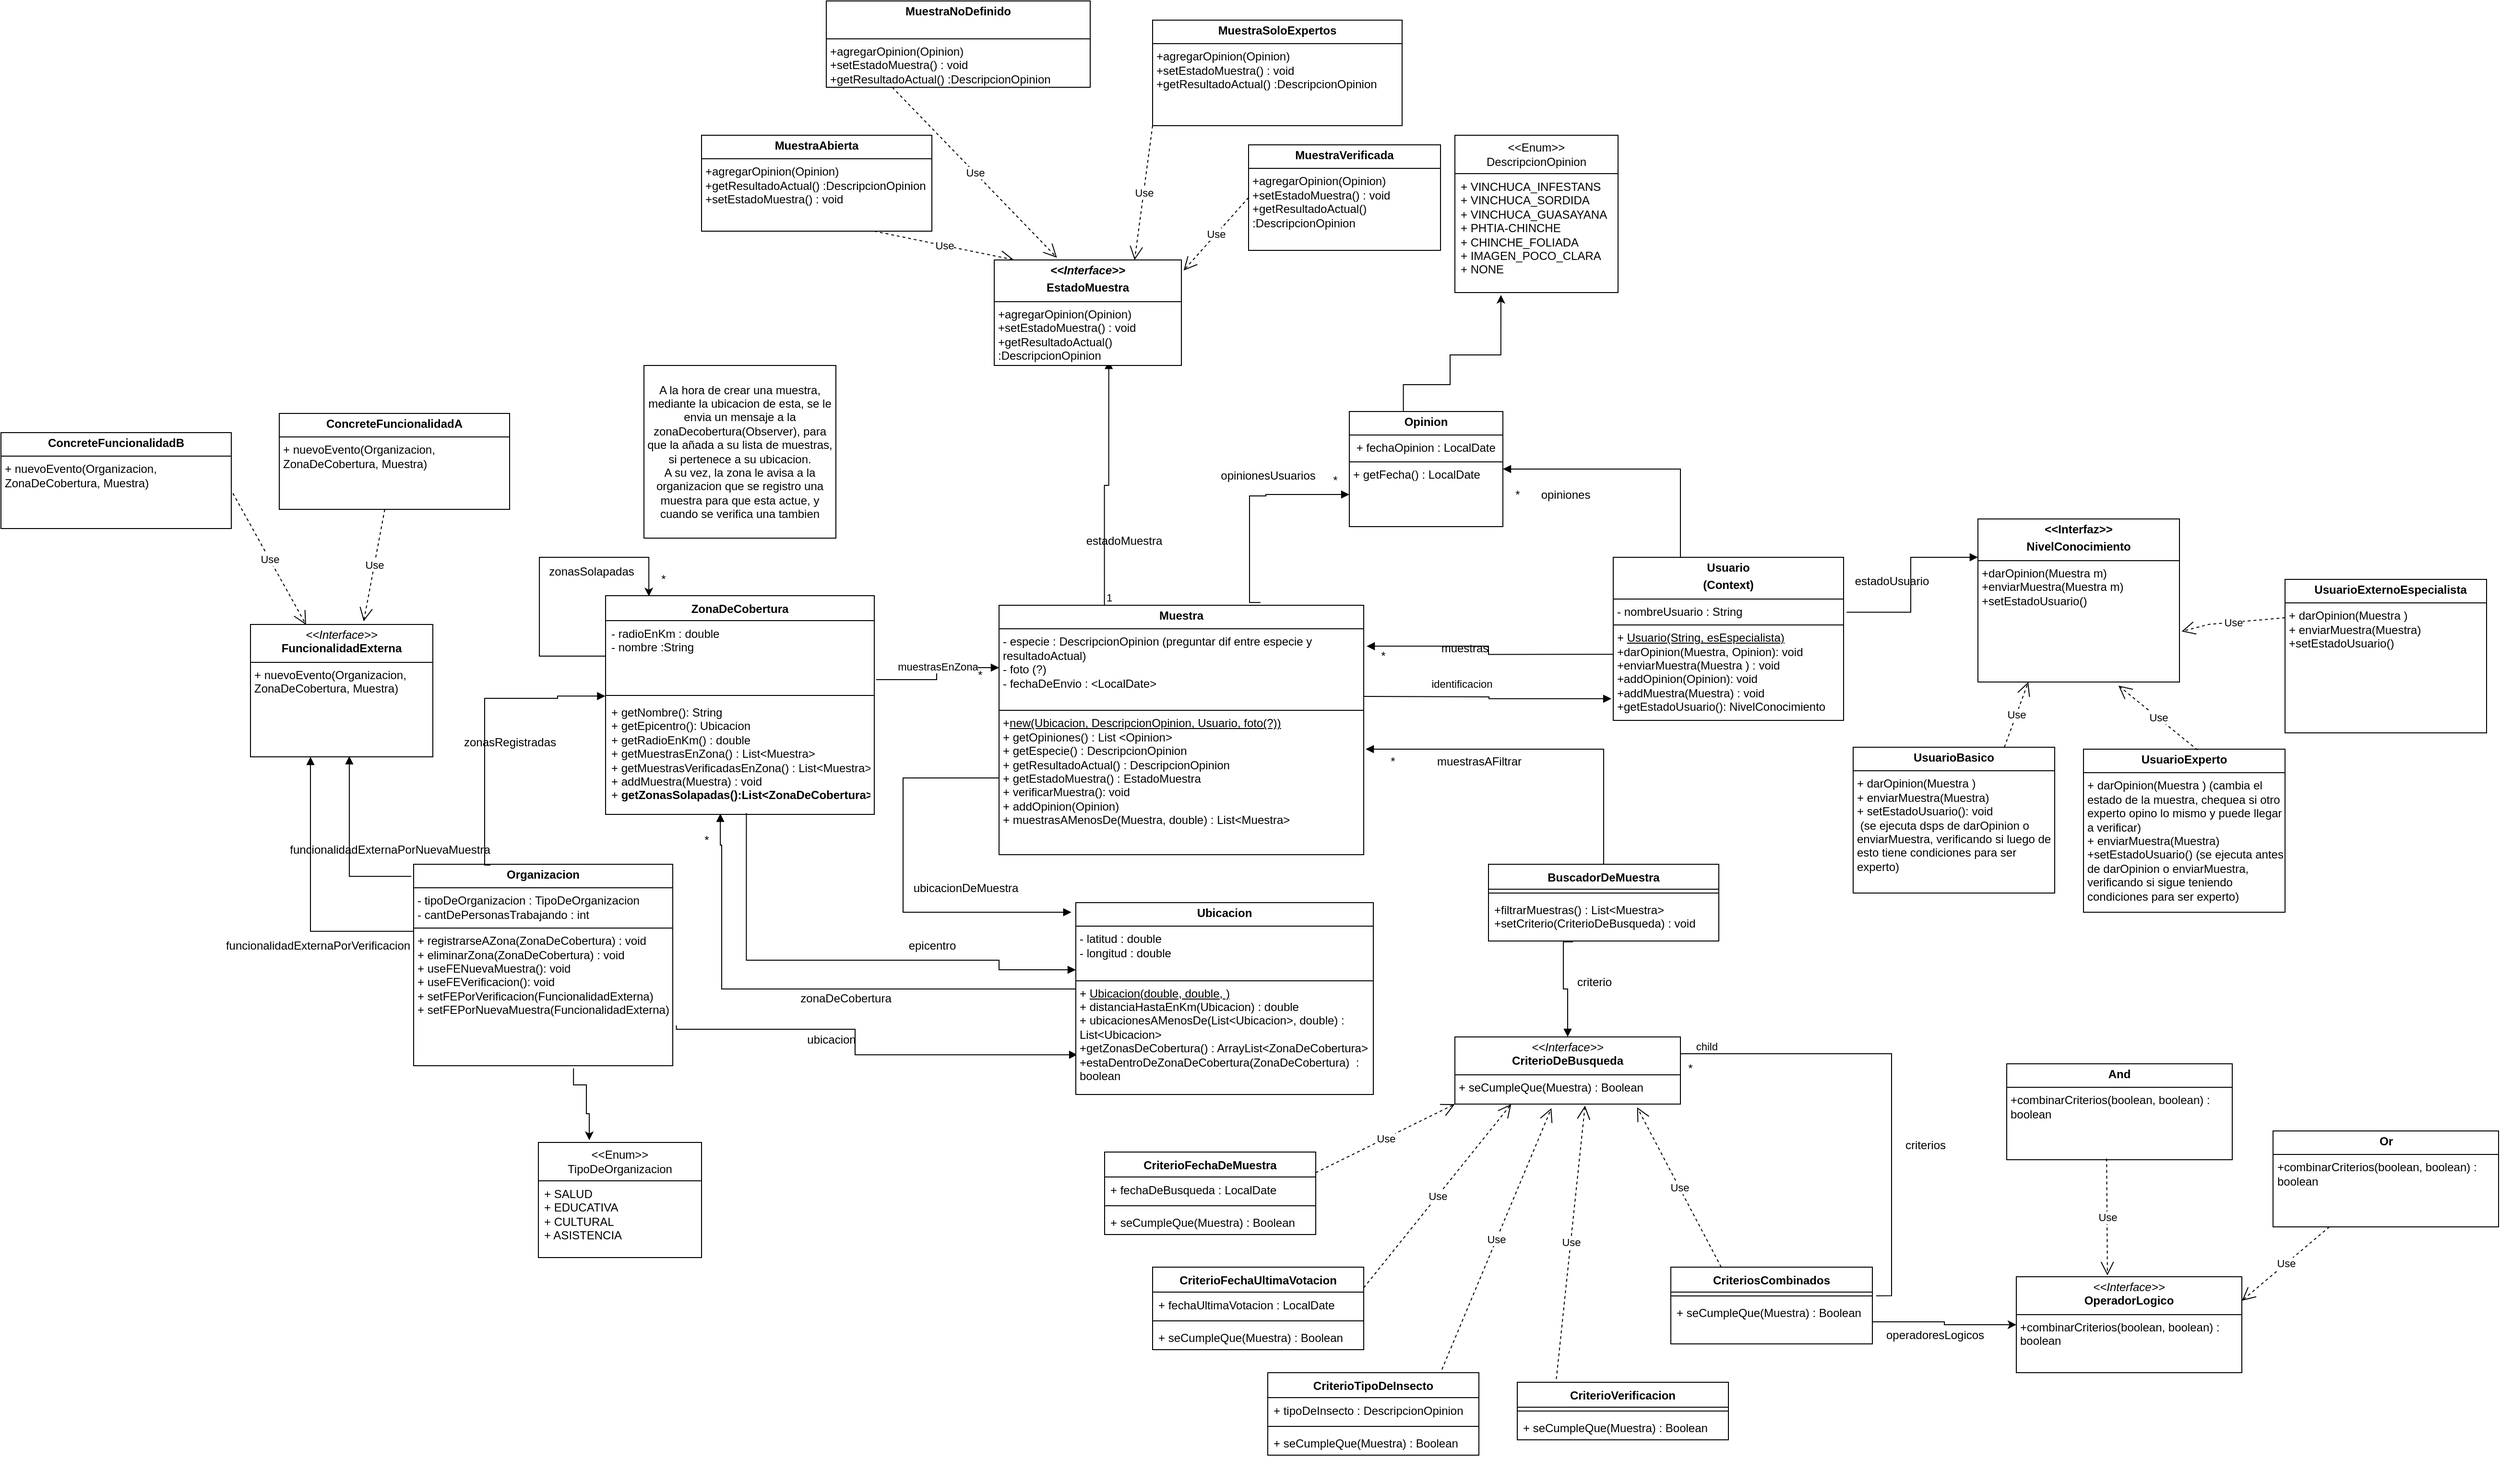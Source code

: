 <mxfile version="27.1.4">
  <diagram name="Page-1" id="jhfdqh-tyM7XpAsOEEpZ">
    <mxGraphModel dx="3164" dy="1820" grid="1" gridSize="10" guides="1" tooltips="1" connect="1" arrows="1" fold="1" page="1" pageScale="1" pageWidth="850" pageHeight="1100" math="0" shadow="0">
      <root>
        <mxCell id="0" />
        <mxCell id="1" parent="0" />
        <mxCell id="M6yZWWiPBZhKFrmVR2Pp-2" style="edgeStyle=orthogonalEdgeStyle;rounded=0;orthogonalLoop=1;jettySize=auto;html=1;entryX=0.282;entryY=1.02;entryDx=0;entryDy=0;entryPerimeter=0;exitX=0.352;exitY=-0.005;exitDx=0;exitDy=0;exitPerimeter=0;" edge="1" parent="1" source="4gVouVSnkJ0AU-x3zaor-9" target="M6yZWWiPBZhKFrmVR2Pp-4">
          <mxGeometry relative="1" as="geometry">
            <mxPoint x="-111.61" y="4.34" as="targetPoint" />
            <Array as="points">
              <mxPoint x="401" y="-140" />
              <mxPoint x="450" y="-140" />
              <mxPoint x="450" y="-171" />
            </Array>
          </mxGeometry>
        </mxCell>
        <mxCell id="4gVouVSnkJ0AU-x3zaor-5" value="&lt;p style=&quot;margin:0px;margin-top:4px;text-align:center;&quot;&gt;&lt;b&gt;Muestra&lt;/b&gt;&lt;/p&gt;&lt;hr size=&quot;1&quot; style=&quot;border-style:solid;&quot;&gt;&lt;p style=&quot;margin:0px;margin-left:4px;&quot;&gt;&lt;span style=&quot;background-color: transparent; color: light-dark(rgb(0, 0, 0), rgb(255, 255, 255));&quot;&gt;- especie : DescripcionOpinion (preguntar dif entre especie y resultadoActual)&lt;/span&gt;&lt;/p&gt;&lt;p style=&quot;margin:0px;margin-left:4px;&quot;&gt;&lt;span style=&quot;background-color: transparent; color: light-dark(rgb(0, 0, 0), rgb(255, 255, 255));&quot;&gt;- foto (?)&lt;/span&gt;&lt;/p&gt;&lt;p style=&quot;margin:0px;margin-left:4px;&quot;&gt;&lt;span style=&quot;background-color: transparent; color: light-dark(rgb(0, 0, 0), rgb(255, 255, 255));&quot;&gt;- fechaDeEnvio : &amp;lt;LocalDate&amp;gt;&lt;/span&gt;&lt;/p&gt;&lt;p style=&quot;margin:0px;margin-left:4px;&quot;&gt;&lt;br&gt;&lt;/p&gt;&lt;hr size=&quot;1&quot; style=&quot;border-style:solid;&quot;&gt;&lt;p style=&quot;margin:0px;margin-left:4px;&quot;&gt;+&lt;u&gt;new(Ubicacion, DescripcionOpinion, Usuario, foto(?))&lt;/u&gt;&lt;/p&gt;&lt;p style=&quot;margin:0px;margin-left:4px;&quot;&gt;+ getOpiniones() :&amp;nbsp;&lt;span style=&quot;background-color: transparent; color: light-dark(rgb(0, 0, 0), rgb(255, 255, 255));&quot;&gt;List &amp;lt;Opinion&amp;gt;&lt;/span&gt;&lt;/p&gt;&lt;p style=&quot;margin:0px;margin-left:4px;&quot;&gt;&lt;span style=&quot;background-color: transparent; color: light-dark(rgb(0, 0, 0), rgb(255, 255, 255));&quot;&gt;+ getEspecie() : DescripcionOpinion&lt;/span&gt;&lt;/p&gt;&lt;p style=&quot;margin:0px;margin-left:4px;&quot;&gt;+ getResultadoActual() :&amp;nbsp;&lt;span style=&quot;background-color: transparent; color: light-dark(rgb(0, 0, 0), rgb(255, 255, 255));&quot;&gt;DescripcionOpinion&lt;/span&gt;&lt;/p&gt;&lt;p style=&quot;margin:0px;margin-left:4px;&quot;&gt;&lt;span style=&quot;background-color: transparent; color: light-dark(rgb(0, 0, 0), rgb(255, 255, 255));&quot;&gt;+ getEstadoMuestra() : EstadoMuestra&lt;/span&gt;&lt;/p&gt;&lt;p style=&quot;margin:0px;margin-left:4px;&quot;&gt;+ verificarMuestra(): void&amp;nbsp;&lt;/p&gt;&lt;p style=&quot;margin:0px;margin-left:4px;&quot;&gt;+ addOpinion(Opinion)&lt;/p&gt;&lt;p style=&quot;margin:0px;margin-left:4px;&quot;&gt;+ muestrasAMenosDe(Muestra, double) : List&amp;lt;Muestra&amp;gt;&lt;/p&gt;" style="verticalAlign=top;align=left;overflow=fill;html=1;whiteSpace=wrap;" parent="1" vertex="1">
          <mxGeometry x="-20" y="90" width="380" height="260" as="geometry" />
        </mxCell>
        <mxCell id="4gVouVSnkJ0AU-x3zaor-7" value="&lt;p style=&quot;margin:0px;margin-top:4px;text-align:center;&quot;&gt;&lt;b&gt;UsuarioBasico&lt;/b&gt;&lt;/p&gt;&lt;hr size=&quot;1&quot; style=&quot;border-style:solid;&quot;&gt;&lt;p style=&quot;margin:0px;margin-left:4px;&quot;&gt;&lt;/p&gt;&lt;p style=&quot;margin:0px;margin-left:4px;&quot;&gt;+ darOpinion(Muestra )&lt;/p&gt;&lt;p style=&quot;margin:0px;margin-left:4px;&quot;&gt;+ enviarMuestra(Muestra)&lt;/p&gt;&lt;p style=&quot;margin:0px;margin-left:4px;&quot;&gt;+ setEstadoUsuario(): void&lt;br&gt;&amp;nbsp;(se ejecuta dsps de darOpinion o enviarMuestra, verificando si luego de esto tiene condiciones para ser experto)&lt;/p&gt;" style="verticalAlign=top;align=left;overflow=fill;html=1;whiteSpace=wrap;" parent="1" vertex="1">
          <mxGeometry x="870" y="238" width="210" height="152" as="geometry" />
        </mxCell>
        <mxCell id="4gVouVSnkJ0AU-x3zaor-8" value="&lt;p style=&quot;margin:0px;margin-top:4px;text-align:center;&quot;&gt;&lt;b&gt;UsuarioExperto&lt;/b&gt;&lt;/p&gt;&lt;hr size=&quot;1&quot; style=&quot;border-style:solid;&quot;&gt;&lt;p style=&quot;margin:0px;margin-left:4px;&quot;&gt;&lt;/p&gt;&lt;p style=&quot;margin:0px;margin-left:4px;&quot;&gt;+ darOpinion(Muestra ) (cambia el estado de la muestra, chequea si otro experto opino lo mismo y puede llegar a verificar)&lt;/p&gt;&lt;p style=&quot;margin:0px;margin-left:4px;&quot;&gt;+ enviarMuestra(Muestra)&lt;/p&gt;&lt;p style=&quot;margin:0px;margin-left:4px;&quot;&gt;+setEstadoUsuario()&lt;span style=&quot;background-color: transparent; color: light-dark(rgb(0, 0, 0), rgb(255, 255, 255));&quot;&gt;&amp;nbsp;&lt;/span&gt;&lt;span style=&quot;background-color: transparent; color: light-dark(rgb(0, 0, 0), rgb(255, 255, 255));&quot;&gt;(se ejecuta antes de darOpinion o enviarMuestra, verificando si sigue teniendo condiciones para ser experto)&lt;/span&gt;&lt;/p&gt;" style="verticalAlign=top;align=left;overflow=fill;html=1;whiteSpace=wrap;" parent="1" vertex="1">
          <mxGeometry x="1110" y="240" width="210" height="170" as="geometry" />
        </mxCell>
        <mxCell id="4gVouVSnkJ0AU-x3zaor-9" value="&lt;p style=&quot;margin:0px;margin-top:4px;text-align:center;&quot;&gt;&lt;b&gt;Opinion&lt;/b&gt;&lt;/p&gt;&lt;hr size=&quot;1&quot; style=&quot;border-style:solid;&quot;&gt;&lt;p style=&quot;margin:0px;margin-left:4px;&quot;&gt;&amp;nbsp;+ fechaOpinion : LocalDate&lt;/p&gt;&lt;hr size=&quot;1&quot; style=&quot;border-style:solid;&quot;&gt;&lt;p style=&quot;margin:0px;margin-left:4px;&quot;&gt;+ getFecha() : LocalDate&lt;/p&gt;" style="verticalAlign=top;align=left;overflow=fill;html=1;whiteSpace=wrap;" parent="1" vertex="1">
          <mxGeometry x="345" y="-112" width="160" height="120" as="geometry" />
        </mxCell>
        <mxCell id="4gVouVSnkJ0AU-x3zaor-12" value="" style="endArrow=block;endFill=1;html=1;edgeStyle=orthogonalEdgeStyle;align=left;verticalAlign=top;rounded=0;entryX=-0.008;entryY=0.867;entryDx=0;entryDy=0;entryPerimeter=0;" parent="1" target="4gVouVSnkJ0AU-x3zaor-44" edge="1">
          <mxGeometry x="-1" relative="1" as="geometry">
            <mxPoint x="360" y="185" as="sourcePoint" />
            <mxPoint x="620" y="180.5" as="targetPoint" />
          </mxGeometry>
        </mxCell>
        <mxCell id="4gVouVSnkJ0AU-x3zaor-14" value="identificacion" style="edgeLabel;html=1;align=center;verticalAlign=middle;resizable=0;points=[];" parent="4gVouVSnkJ0AU-x3zaor-12" vertex="1" connectable="0">
          <mxGeometry x="-0.371" y="3" relative="1" as="geometry">
            <mxPoint x="20" y="-11" as="offset" />
          </mxGeometry>
        </mxCell>
        <mxCell id="4gVouVSnkJ0AU-x3zaor-15" value="" style="endArrow=block;endFill=1;html=1;edgeStyle=orthogonalEdgeStyle;align=left;verticalAlign=top;rounded=0;entryX=1;entryY=0.5;entryDx=0;entryDy=0;exitX=0.346;exitY=0.005;exitDx=0;exitDy=0;exitPerimeter=0;" parent="1" source="4gVouVSnkJ0AU-x3zaor-44" target="4gVouVSnkJ0AU-x3zaor-9" edge="1">
          <mxGeometry x="-1" relative="1" as="geometry">
            <mxPoint x="690" y="70" as="sourcePoint" />
            <mxPoint x="665" y="-40" as="targetPoint" />
            <Array as="points">
              <mxPoint x="690" y="41" />
              <mxPoint x="690" y="-52" />
            </Array>
          </mxGeometry>
        </mxCell>
        <mxCell id="4gVouVSnkJ0AU-x3zaor-17" value="opiniones" style="text;html=1;align=center;verticalAlign=middle;resizable=0;points=[];autosize=1;strokeColor=none;fillColor=none;" parent="1" vertex="1">
          <mxGeometry x="535" y="-40" width="70" height="30" as="geometry" />
        </mxCell>
        <mxCell id="4gVouVSnkJ0AU-x3zaor-18" value="*" style="text;html=1;align=center;verticalAlign=middle;resizable=0;points=[];autosize=1;strokeColor=none;fillColor=none;" parent="1" vertex="1">
          <mxGeometry x="505" y="-40" width="30" height="30" as="geometry" />
        </mxCell>
        <mxCell id="4gVouVSnkJ0AU-x3zaor-19" value="1" style="text;html=1;align=center;verticalAlign=middle;resizable=0;points=[];autosize=1;strokeColor=none;fillColor=none;" parent="1" vertex="1">
          <mxGeometry x="660" y="30" width="30" height="30" as="geometry" />
        </mxCell>
        <mxCell id="4gVouVSnkJ0AU-x3zaor-21" value="" style="endArrow=block;endFill=1;html=1;edgeStyle=orthogonalEdgeStyle;align=left;verticalAlign=top;rounded=0;exitX=0.717;exitY=-0.011;exitDx=0;exitDy=0;exitPerimeter=0;" parent="1" source="4gVouVSnkJ0AU-x3zaor-5" edge="1">
          <mxGeometry x="-1" relative="1" as="geometry">
            <mxPoint x="240" y="80" as="sourcePoint" />
            <mxPoint x="345" y="-25.5" as="targetPoint" />
            <Array as="points">
              <mxPoint x="241" y="87" />
              <mxPoint x="241" y="-24" />
              <mxPoint x="258" y="-24" />
              <mxPoint x="258" y="-25" />
            </Array>
          </mxGeometry>
        </mxCell>
        <mxCell id="4gVouVSnkJ0AU-x3zaor-23" value="opinionesUsuarios" style="text;html=1;align=center;verticalAlign=middle;resizable=0;points=[];autosize=1;strokeColor=none;fillColor=none;" parent="1" vertex="1">
          <mxGeometry x="200" y="-60" width="120" height="30" as="geometry" />
        </mxCell>
        <mxCell id="4gVouVSnkJ0AU-x3zaor-24" value="*" style="text;html=1;align=center;verticalAlign=middle;resizable=0;points=[];autosize=1;strokeColor=none;fillColor=none;" parent="1" vertex="1">
          <mxGeometry x="315" y="-55" width="30" height="30" as="geometry" />
        </mxCell>
        <mxCell id="4gVouVSnkJ0AU-x3zaor-25" value="" style="endArrow=block;endFill=1;html=1;edgeStyle=orthogonalEdgeStyle;align=left;verticalAlign=top;rounded=0;exitX=0.006;exitY=0.595;exitDx=0;exitDy=0;exitPerimeter=0;entryX=1.008;entryY=0.164;entryDx=0;entryDy=0;entryPerimeter=0;" parent="1" source="4gVouVSnkJ0AU-x3zaor-44" target="4gVouVSnkJ0AU-x3zaor-5" edge="1">
          <mxGeometry x="-1" relative="1" as="geometry">
            <mxPoint x="619.68" y="136.7" as="sourcePoint" />
            <mxPoint x="550" y="130" as="targetPoint" />
          </mxGeometry>
        </mxCell>
        <mxCell id="4gVouVSnkJ0AU-x3zaor-27" value="muestras" style="text;html=1;align=center;verticalAlign=middle;resizable=0;points=[];autosize=1;strokeColor=none;fillColor=none;" parent="1" vertex="1">
          <mxGeometry x="430" y="120" width="70" height="30" as="geometry" />
        </mxCell>
        <mxCell id="4gVouVSnkJ0AU-x3zaor-28" value="*" style="text;html=1;align=center;verticalAlign=middle;resizable=0;points=[];autosize=1;strokeColor=none;fillColor=none;" parent="1" vertex="1">
          <mxGeometry x="365" y="128" width="30" height="30" as="geometry" />
        </mxCell>
        <mxCell id="4gVouVSnkJ0AU-x3zaor-29" value="&lt;p style=&quot;margin:0px;margin-top:4px;text-align:center;&quot;&gt;&lt;/p&gt;&lt;p style=&quot;margin:0px;margin-left:4px;&quot;&gt;&lt;b&gt;&lt;span style=&quot;white-space: pre;&quot;&gt;&#x9;&lt;/span&gt;UsuarioExternoEspecialista&lt;/b&gt;&lt;/p&gt;&lt;hr size=&quot;1&quot; style=&quot;border-style:solid;&quot;&gt;&lt;p style=&quot;margin:0px;margin-left:4px;&quot;&gt;+ darOpinion(Muestra )&lt;/p&gt;&lt;p style=&quot;margin:0px;margin-left:4px;&quot;&gt;+ enviarMuestra(Muestra)&lt;/p&gt;&lt;p style=&quot;margin:0px;margin-left:4px;&quot;&gt;+setEstadoUsuario()&lt;/p&gt;" style="verticalAlign=top;align=left;overflow=fill;html=1;whiteSpace=wrap;" parent="1" vertex="1">
          <mxGeometry x="1320" y="63" width="210" height="160" as="geometry" />
        </mxCell>
        <mxCell id="M6yZWWiPBZhKFrmVR2Pp-22" style="edgeStyle=orthogonalEdgeStyle;rounded=0;orthogonalLoop=1;jettySize=auto;html=1;entryX=0.312;entryY=-0.02;entryDx=0;entryDy=0;entryPerimeter=0;exitX=0.617;exitY=1.013;exitDx=0;exitDy=0;exitPerimeter=0;" edge="1" parent="1" source="4gVouVSnkJ0AU-x3zaor-35" target="M6yZWWiPBZhKFrmVR2Pp-20">
          <mxGeometry relative="1" as="geometry">
            <mxPoint x="-440" y="630" as="targetPoint" />
            <mxPoint x="-470" y="590" as="sourcePoint" />
            <Array as="points">
              <mxPoint x="-463" y="590" />
              <mxPoint x="-450" y="590" />
              <mxPoint x="-450" y="620" />
              <mxPoint x="-447" y="620" />
            </Array>
          </mxGeometry>
        </mxCell>
        <mxCell id="4gVouVSnkJ0AU-x3zaor-35" value="&lt;p style=&quot;margin:0px;margin-top:4px;text-align:center;&quot;&gt;&lt;b&gt;Organizacion&lt;/b&gt;&lt;/p&gt;&lt;hr size=&quot;1&quot; style=&quot;border-style:solid;&quot;&gt;&lt;p style=&quot;margin:0px;margin-left:4px;&quot;&gt;- tipoDeOrganizacion : TipoDeOrganizacion&lt;/p&gt;&lt;p style=&quot;margin:0px;margin-left:4px;&quot;&gt;- cantDePersonasTrabajando : int&amp;nbsp;&lt;/p&gt;&lt;hr size=&quot;1&quot; style=&quot;border-style:solid;&quot;&gt;&lt;p style=&quot;margin:0px;margin-left:4px;&quot;&gt;+ registrarseAZona(ZonaDeCobertura) : void&amp;nbsp;&lt;/p&gt;&lt;p style=&quot;margin:0px;margin-left:4px;&quot;&gt;+ eliminarZona(ZonaDeCobertura) : void&amp;nbsp;&lt;/p&gt;&lt;p style=&quot;margin:0px;margin-left:4px;&quot;&gt;+ useFENuevaMuestra(): void&lt;/p&gt;&lt;p style=&quot;margin:0px;margin-left:4px;&quot;&gt;+ useFEVerificacion(): void&lt;/p&gt;&lt;p style=&quot;margin:0px;margin-left:4px;&quot;&gt;+ setFE&lt;span style=&quot;background-color: transparent; color: light-dark(rgb(0, 0, 0), rgb(255, 255, 255));&quot;&gt;PorVerificacion(&lt;/span&gt;&lt;span style=&quot;background-color: transparent; color: light-dark(rgb(0, 0, 0), rgb(255, 255, 255)); text-align: center;&quot;&gt;FuncionalidadExterna&lt;/span&gt;&lt;span style=&quot;background-color: transparent; color: light-dark(rgb(0, 0, 0), rgb(255, 255, 255));&quot;&gt;)&lt;/span&gt;&lt;/p&gt;&lt;p style=&quot;margin:0px;margin-left:4px;&quot;&gt;+ setFE&lt;span style=&quot;color: light-dark(rgb(0, 0, 0), rgb(255, 255, 255)); background-color: transparent;&quot;&gt;PorNuevaMuestra(&lt;/span&gt;&lt;span style=&quot;background-color: transparent; color: light-dark(rgb(0, 0, 0), rgb(255, 255, 255)); text-align: center;&quot;&gt;FuncionalidadExterna&lt;/span&gt;&lt;span style=&quot;background-color: transparent; color: light-dark(rgb(0, 0, 0), rgb(255, 255, 255));&quot;&gt;)&lt;/span&gt;&lt;/p&gt;" style="verticalAlign=top;align=left;overflow=fill;html=1;whiteSpace=wrap;" parent="1" vertex="1">
          <mxGeometry x="-630" y="360" width="270" height="210" as="geometry" />
        </mxCell>
        <mxCell id="4gVouVSnkJ0AU-x3zaor-38" value="ubicacion" style="text;html=1;align=center;verticalAlign=middle;resizable=0;points=[];autosize=1;strokeColor=none;fillColor=none;" parent="1" vertex="1">
          <mxGeometry x="-230" y="528" width="70" height="30" as="geometry" />
        </mxCell>
        <mxCell id="4gVouVSnkJ0AU-x3zaor-40" value="" style="endArrow=block;endFill=1;html=1;edgeStyle=orthogonalEdgeStyle;align=left;verticalAlign=top;rounded=0;exitX=0;exitY=0.75;exitDx=0;exitDy=0;entryX=-0.015;entryY=0.05;entryDx=0;entryDy=0;entryPerimeter=0;" parent="1" source="4gVouVSnkJ0AU-x3zaor-5" target="4gVouVSnkJ0AU-x3zaor-39" edge="1">
          <mxGeometry x="-1" relative="1" as="geometry">
            <mxPoint x="-240" y="35" as="sourcePoint" />
            <mxPoint x="10" y="410" as="targetPoint" />
            <Array as="points">
              <mxPoint x="-20" y="270" />
              <mxPoint x="-120" y="270" />
              <mxPoint x="-120" y="410" />
              <mxPoint x="56" y="410" />
            </Array>
          </mxGeometry>
        </mxCell>
        <mxCell id="4gVouVSnkJ0AU-x3zaor-42" value="ubicacionDeMuestra" style="text;html=1;align=center;verticalAlign=middle;resizable=0;points=[];autosize=1;strokeColor=none;fillColor=none;" parent="1" vertex="1">
          <mxGeometry x="-120" y="370" width="130" height="30" as="geometry" />
        </mxCell>
        <mxCell id="4gVouVSnkJ0AU-x3zaor-44" value="&lt;p style=&quot;margin:0px;margin-top:4px;text-align:center;&quot;&gt;&lt;b&gt;Usuario&lt;/b&gt;&lt;/p&gt;&lt;p style=&quot;margin:0px;margin-top:4px;text-align:center;&quot;&gt;&lt;b&gt;(Context)&lt;/b&gt;&lt;/p&gt;&lt;hr size=&quot;1&quot; style=&quot;border-style:solid;&quot;&gt;&lt;p style=&quot;margin:0px;margin-left:4px;&quot;&gt;- nombreUsuario : String&lt;/p&gt;&lt;hr size=&quot;1&quot; style=&quot;border-style:solid;&quot;&gt;&lt;p style=&quot;margin: 0px 0px 0px 4px;&quot;&gt;+ &lt;u&gt;Usuario(String, esEspecialista)&lt;/u&gt;&lt;/p&gt;&lt;p style=&quot;margin: 0px 0px 0px 4px;&quot;&gt;+darOpinion(Muestra, Opinion): void&lt;/p&gt;&lt;p style=&quot;margin: 0px 0px 0px 4px;&quot;&gt;+enviarMuestra(Muestra ) : void&amp;nbsp;&lt;/p&gt;&lt;p style=&quot;margin: 0px 0px 0px 4px;&quot;&gt;+addOpinion(Opinion): void&lt;/p&gt;&lt;p style=&quot;margin: 0px 0px 0px 4px;&quot;&gt;+addMuestra(Muestra) : void&lt;/p&gt;&lt;p style=&quot;margin: 0px 0px 0px 4px;&quot;&gt;+getEstadoUsuario(): NivelConocimiento&lt;/p&gt;&lt;p style=&quot;margin: 0px 0px 0px 4px;&quot;&gt;&lt;br&gt;&lt;/p&gt;&lt;p style=&quot;margin: 0px 0px 0px 4px;&quot;&gt;&lt;br&gt;&lt;/p&gt;&lt;p style=&quot;margin: 0px 0px 0px 4px;&quot;&gt;&lt;br&gt;&lt;/p&gt;&lt;p style=&quot;margin: 0px 0px 0px 4px;&quot;&gt;&lt;br&gt;&lt;/p&gt;" style="verticalAlign=top;align=left;overflow=fill;html=1;whiteSpace=wrap;" parent="1" vertex="1">
          <mxGeometry x="620" y="40" width="240" height="170" as="geometry" />
        </mxCell>
        <mxCell id="4gVouVSnkJ0AU-x3zaor-45" value="" style="endArrow=block;endFill=1;html=1;edgeStyle=orthogonalEdgeStyle;align=left;verticalAlign=top;rounded=0;entryX=0;entryY=0.235;entryDx=0;entryDy=0;entryPerimeter=0;exitX=1.013;exitY=0.337;exitDx=0;exitDy=0;exitPerimeter=0;" parent="1" target="4gVouVSnkJ0AU-x3zaor-50" edge="1" source="4gVouVSnkJ0AU-x3zaor-44">
          <mxGeometry x="-1" relative="1" as="geometry">
            <mxPoint x="835" y="80" as="sourcePoint" />
            <mxPoint x="995" y="80" as="targetPoint" />
          </mxGeometry>
        </mxCell>
        <mxCell id="4gVouVSnkJ0AU-x3zaor-48" value="estadoUsuario" style="text;html=1;align=center;verticalAlign=middle;resizable=0;points=[];autosize=1;strokeColor=none;fillColor=none;" parent="1" vertex="1">
          <mxGeometry x="860" y="50" width="100" height="30" as="geometry" />
        </mxCell>
        <mxCell id="4gVouVSnkJ0AU-x3zaor-50" value="&lt;p style=&quot;margin:0px;margin-top:4px;text-align:center;&quot;&gt;&lt;b&gt;&amp;lt;&amp;lt;Interfaz&amp;gt;&amp;gt;&lt;/b&gt;&lt;b&gt;&lt;/b&gt;&lt;/p&gt;&lt;p style=&quot;margin:0px;margin-top:4px;text-align:center;&quot;&gt;&lt;b&gt;NivelConocimiento&lt;/b&gt;&lt;/p&gt;&lt;hr size=&quot;1&quot; style=&quot;border-style:solid;&quot;&gt;&lt;p style=&quot;margin: 0px 0px 0px 4px;&quot;&gt;+darOpinion(Muestra m)&lt;/p&gt;&lt;p style=&quot;margin: 0px 0px 0px 4px;&quot;&gt;+enviarMuestra(Muestra m)&lt;br&gt;+setEstadoUsuario()&lt;/p&gt;" style="verticalAlign=top;align=left;overflow=fill;html=1;whiteSpace=wrap;" parent="1" vertex="1">
          <mxGeometry x="1000" width="210" height="170" as="geometry" />
        </mxCell>
        <mxCell id="4gVouVSnkJ0AU-x3zaor-51" value="" style="endArrow=block;endFill=1;html=1;edgeStyle=orthogonalEdgeStyle;align=left;verticalAlign=top;rounded=0;entryX=0.005;entryY=0.793;entryDx=0;entryDy=0;entryPerimeter=0;exitX=1.014;exitY=0.8;exitDx=0;exitDy=0;exitPerimeter=0;" parent="1" target="4gVouVSnkJ0AU-x3zaor-39" edge="1" source="4gVouVSnkJ0AU-x3zaor-35">
          <mxGeometry x="-1" relative="1" as="geometry">
            <mxPoint x="-380" y="510" as="sourcePoint" />
            <mxPoint x="50" y="560" as="targetPoint" />
            <Array as="points">
              <mxPoint x="-356" y="532" />
              <mxPoint x="-170" y="532" />
              <mxPoint x="-170" y="559" />
            </Array>
          </mxGeometry>
        </mxCell>
        <mxCell id="4gVouVSnkJ0AU-x3zaor-39" value="&lt;p style=&quot;margin:0px;margin-top:4px;text-align:center;&quot;&gt;&lt;b&gt;Ubicacion&lt;/b&gt;&lt;/p&gt;&lt;hr size=&quot;1&quot; style=&quot;border-style:solid;&quot;&gt;&lt;p style=&quot;margin:0px;margin-left:4px;&quot;&gt;&lt;span style=&quot;background-color: transparent; color: light-dark(rgb(0, 0, 0), rgb(255, 255, 255));&quot;&gt;- latitud : double&amp;nbsp;&lt;/span&gt;&lt;/p&gt;&lt;p style=&quot;margin:0px;margin-left:4px;&quot;&gt;&lt;span style=&quot;background-color: transparent; color: light-dark(rgb(0, 0, 0), rgb(255, 255, 255));&quot;&gt;- longitud : double&lt;/span&gt;&lt;/p&gt;&lt;p style=&quot;margin:0px;margin-left:4px;&quot;&gt;&lt;br&gt;&lt;/p&gt;&lt;hr size=&quot;1&quot; style=&quot;border-style:solid;&quot;&gt;&lt;p style=&quot;margin:0px;margin-left:4px;&quot;&gt;+ &lt;u&gt;Ubicacion(double, double, )&lt;/u&gt;&amp;nbsp;&lt;/p&gt;&lt;p style=&quot;margin:0px;margin-left:4px;&quot;&gt;+ distanciaHastaEnKm(Ubicacion) : double&lt;/p&gt;&lt;p style=&quot;margin:0px;margin-left:4px;&quot;&gt;+ ubicacionesAMenosDe(List&amp;lt;Ubicacion&amp;gt;, double) : List&amp;lt;Ubicacion&amp;gt;&lt;/p&gt;&lt;p style=&quot;margin:0px;margin-left:4px;&quot;&gt;+getZonasDeCobertura() : ArrayList&amp;lt;ZonaDeCobertura&amp;gt;&lt;/p&gt;&lt;p style=&quot;margin:0px;margin-left:4px;&quot;&gt;+estaDentroDeZonaDeCobertura(ZonaDeCobertura)&amp;nbsp; : boolean&amp;nbsp;&lt;/p&gt;&lt;p style=&quot;margin:0px;margin-left:4px;&quot;&gt;&lt;br&gt;&lt;/p&gt;" style="verticalAlign=top;align=left;overflow=fill;html=1;whiteSpace=wrap;" parent="1" vertex="1">
          <mxGeometry x="60" y="400" width="310" height="200" as="geometry" />
        </mxCell>
        <mxCell id="4gVouVSnkJ0AU-x3zaor-56" value="ZonaDeCobertura" style="swimlane;fontStyle=1;align=center;verticalAlign=top;childLayout=stackLayout;horizontal=1;startSize=26;horizontalStack=0;resizeParent=1;resizeParentMax=0;resizeLast=0;collapsible=1;marginBottom=0;whiteSpace=wrap;html=1;" parent="1" vertex="1">
          <mxGeometry x="-430" y="80" width="280" height="228" as="geometry" />
        </mxCell>
        <mxCell id="M6yZWWiPBZhKFrmVR2Pp-16" style="edgeStyle=orthogonalEdgeStyle;rounded=0;orthogonalLoop=1;jettySize=auto;html=1;entryX=0.161;entryY=0.003;entryDx=0;entryDy=0;entryPerimeter=0;" edge="1" parent="4gVouVSnkJ0AU-x3zaor-56" source="4gVouVSnkJ0AU-x3zaor-57" target="4gVouVSnkJ0AU-x3zaor-56">
          <mxGeometry relative="1" as="geometry">
            <mxPoint x="90" y="-40" as="targetPoint" />
            <Array as="points">
              <mxPoint x="-69" y="63" />
              <mxPoint x="-69" y="-40" />
              <mxPoint x="45" y="-40" />
            </Array>
          </mxGeometry>
        </mxCell>
        <mxCell id="4gVouVSnkJ0AU-x3zaor-57" value="&lt;div&gt;- radioEnKm : double&lt;/div&gt;&lt;div&gt;- nombre :String&lt;/div&gt;&lt;div&gt;&lt;br&gt;&lt;/div&gt;" style="text;strokeColor=none;fillColor=none;align=left;verticalAlign=top;spacingLeft=4;spacingRight=4;overflow=hidden;rotatable=0;points=[[0,0.5],[1,0.5]];portConstraint=eastwest;whiteSpace=wrap;html=1;" parent="4gVouVSnkJ0AU-x3zaor-56" vertex="1">
          <mxGeometry y="26" width="280" height="74" as="geometry" />
        </mxCell>
        <mxCell id="4gVouVSnkJ0AU-x3zaor-58" value="" style="line;strokeWidth=1;fillColor=none;align=left;verticalAlign=middle;spacingTop=-1;spacingLeft=3;spacingRight=3;rotatable=0;labelPosition=right;points=[];portConstraint=eastwest;strokeColor=inherit;" parent="4gVouVSnkJ0AU-x3zaor-56" vertex="1">
          <mxGeometry y="100" width="280" height="8" as="geometry" />
        </mxCell>
        <mxCell id="4gVouVSnkJ0AU-x3zaor-59" value="+ getNombre(): String&lt;div&gt;+ getEpicentro(): Ubicacion&lt;/div&gt;&lt;div&gt;+ getRadioEnKm() : double&lt;br&gt;&lt;div&gt;+ getMuestrasEnZona() : List&amp;lt;Muestra&amp;gt;&lt;/div&gt;&lt;div&gt;+ getMuestrasVerificadasEnZona() : List&amp;lt;Muestra&amp;gt;&lt;/div&gt;&lt;div&gt;+ addMuestra(Muestra) : void&lt;/div&gt;&lt;div&gt;+&amp;nbsp;&lt;b&gt;getZonasSolapadas():List&amp;lt;ZonaDeCobertura&amp;gt;&lt;/b&gt;&lt;/div&gt;&lt;/div&gt;" style="text;strokeColor=none;fillColor=none;align=left;verticalAlign=top;spacingLeft=4;spacingRight=4;overflow=hidden;rotatable=0;points=[[0,0.5],[1,0.5]];portConstraint=eastwest;whiteSpace=wrap;html=1;" parent="4gVouVSnkJ0AU-x3zaor-56" vertex="1">
          <mxGeometry y="108" width="280" height="120" as="geometry" />
        </mxCell>
        <mxCell id="4gVouVSnkJ0AU-x3zaor-60" value="&lt;div style=&quot;&quot;&gt;&lt;span style=&quot;background-color: transparent; color: light-dark(rgb(0, 0, 0), rgb(255, 255, 255));&quot;&gt;A la hora de crear una muestra, mediante la ubicacion de esta, se le envia un mensaje a la zonaDecobertura(Observer), para que la añada a su lista de muestras, si pertenece a su ubicacion.&lt;br&gt;A su vez, la zona le avisa a la organizacion que se registro una muestra para que esta actue, y cuando se verifica una tambien&lt;/span&gt;&lt;/div&gt;" style="whiteSpace=wrap;html=1;align=center;" parent="1" vertex="1">
          <mxGeometry x="-390" y="-160" width="200" height="180" as="geometry" />
        </mxCell>
        <mxCell id="4gVouVSnkJ0AU-x3zaor-61" value="" style="endArrow=block;endFill=1;html=1;edgeStyle=orthogonalEdgeStyle;align=left;verticalAlign=top;rounded=0;entryX=0;entryY=0.25;entryDx=0;entryDy=0;exitX=1.007;exitY=0.831;exitDx=0;exitDy=0;exitPerimeter=0;" parent="1" source="4gVouVSnkJ0AU-x3zaor-57" target="4gVouVSnkJ0AU-x3zaor-5" edge="1">
          <mxGeometry x="-1" relative="1" as="geometry">
            <mxPoint x="-210" y="156" as="sourcePoint" />
            <mxPoint x="53" y="158" as="targetPoint" />
          </mxGeometry>
        </mxCell>
        <mxCell id="4gVouVSnkJ0AU-x3zaor-62" value="muestrasEnZona" style="edgeLabel;html=1;align=center;verticalAlign=middle;resizable=0;points=[];" parent="4gVouVSnkJ0AU-x3zaor-61" vertex="1" connectable="0">
          <mxGeometry x="-0.371" y="3" relative="1" as="geometry">
            <mxPoint x="20" y="-11" as="offset" />
          </mxGeometry>
        </mxCell>
        <mxCell id="4gVouVSnkJ0AU-x3zaor-63" value="*" style="text;html=1;align=center;verticalAlign=middle;resizable=0;points=[];autosize=1;strokeColor=none;fillColor=none;" parent="1" vertex="1">
          <mxGeometry x="-55" y="148" width="30" height="30" as="geometry" />
        </mxCell>
        <mxCell id="4gVouVSnkJ0AU-x3zaor-64" value="" style="endArrow=block;endFill=1;html=1;edgeStyle=orthogonalEdgeStyle;align=left;verticalAlign=top;rounded=0;exitX=0;exitY=0.5;exitDx=0;exitDy=0;entryX=0.427;entryY=0.994;entryDx=0;entryDy=0;entryPerimeter=0;" parent="1" source="4gVouVSnkJ0AU-x3zaor-39" target="4gVouVSnkJ0AU-x3zaor-59" edge="1">
          <mxGeometry x="-1" relative="1" as="geometry">
            <mxPoint x="-100" y="492" as="sourcePoint" />
            <mxPoint x="-310" y="320" as="targetPoint" />
            <Array as="points">
              <mxPoint x="60" y="490" />
              <mxPoint x="-309" y="490" />
              <mxPoint x="-309" y="340" />
              <mxPoint x="-310" y="340" />
            </Array>
          </mxGeometry>
        </mxCell>
        <mxCell id="4gVouVSnkJ0AU-x3zaor-65" value="zonaDeCobertura" style="text;html=1;align=center;verticalAlign=middle;resizable=0;points=[];autosize=1;strokeColor=none;fillColor=none;" parent="1" vertex="1">
          <mxGeometry x="-240" y="485" width="120" height="30" as="geometry" />
        </mxCell>
        <mxCell id="4gVouVSnkJ0AU-x3zaor-66" value="" style="endArrow=block;endFill=1;html=1;edgeStyle=orthogonalEdgeStyle;align=left;verticalAlign=top;rounded=0;exitX=0.296;exitY=0.004;exitDx=0;exitDy=0;exitPerimeter=0;entryX=-0.001;entryY=-0.028;entryDx=0;entryDy=0;entryPerimeter=0;" parent="1" source="4gVouVSnkJ0AU-x3zaor-35" target="4gVouVSnkJ0AU-x3zaor-59" edge="1">
          <mxGeometry x="-1" relative="1" as="geometry">
            <mxPoint x="-580" y="310" as="sourcePoint" />
            <mxPoint x="-460" y="187" as="targetPoint" />
            <Array as="points">
              <mxPoint x="-556" y="187" />
              <mxPoint x="-480" y="187" />
              <mxPoint x="-480" y="185" />
            </Array>
          </mxGeometry>
        </mxCell>
        <mxCell id="4gVouVSnkJ0AU-x3zaor-68" value="zonasRegistradas" style="text;html=1;align=center;verticalAlign=middle;resizable=0;points=[];autosize=1;strokeColor=none;fillColor=none;" parent="1" vertex="1">
          <mxGeometry x="-590" y="218" width="120" height="30" as="geometry" />
        </mxCell>
        <mxCell id="4gVouVSnkJ0AU-x3zaor-70" value="&lt;p style=&quot;margin:0px;margin-top:4px;text-align:center;&quot;&gt;&lt;i&gt;&amp;lt;&amp;lt;Interface&amp;gt;&amp;gt;&lt;/i&gt;&lt;br&gt;&lt;b&gt;FuncionalidadExterna&lt;/b&gt;&lt;/p&gt;&lt;hr size=&quot;1&quot; style=&quot;border-style:solid;&quot;&gt;&lt;p style=&quot;margin:0px;margin-left:4px;&quot;&gt;+ nuevoEvento(Organizacion, ZonaDeCobertura, Muestra)&lt;/p&gt;" style="verticalAlign=top;align=left;overflow=fill;html=1;whiteSpace=wrap;" parent="1" vertex="1">
          <mxGeometry x="-800" y="110" width="190" height="138" as="geometry" />
        </mxCell>
        <mxCell id="4gVouVSnkJ0AU-x3zaor-78" value="BuscadorDeMuestra" style="swimlane;fontStyle=1;align=center;verticalAlign=top;childLayout=stackLayout;horizontal=1;startSize=26;horizontalStack=0;resizeParent=1;resizeParentMax=0;resizeLast=0;collapsible=1;marginBottom=0;whiteSpace=wrap;html=1;" parent="1" vertex="1">
          <mxGeometry x="490" y="360" width="240" height="80" as="geometry" />
        </mxCell>
        <mxCell id="4gVouVSnkJ0AU-x3zaor-80" value="" style="line;strokeWidth=1;fillColor=none;align=left;verticalAlign=middle;spacingTop=-1;spacingLeft=3;spacingRight=3;rotatable=0;labelPosition=right;points=[];portConstraint=eastwest;strokeColor=inherit;" parent="4gVouVSnkJ0AU-x3zaor-78" vertex="1">
          <mxGeometry y="26" width="240" height="8" as="geometry" />
        </mxCell>
        <mxCell id="4gVouVSnkJ0AU-x3zaor-81" value="+filtrarMuestras() : List&amp;lt;Muestra&amp;gt;&lt;div&gt;+setCriterio(CriterioDeBusqueda) : void&lt;/div&gt;" style="text;strokeColor=none;fillColor=none;align=left;verticalAlign=top;spacingLeft=4;spacingRight=4;overflow=hidden;rotatable=0;points=[[0,0.5],[1,0.5]];portConstraint=eastwest;whiteSpace=wrap;html=1;" parent="4gVouVSnkJ0AU-x3zaor-78" vertex="1">
          <mxGeometry y="34" width="240" height="46" as="geometry" />
        </mxCell>
        <mxCell id="4gVouVSnkJ0AU-x3zaor-82" value="" style="endArrow=block;endFill=1;html=1;edgeStyle=orthogonalEdgeStyle;align=left;verticalAlign=top;rounded=0;exitX=0.5;exitY=0;exitDx=0;exitDy=0;" parent="1" source="4gVouVSnkJ0AU-x3zaor-78" edge="1">
          <mxGeometry x="-1" relative="1" as="geometry">
            <mxPoint x="460" y="260" as="sourcePoint" />
            <mxPoint x="362" y="240" as="targetPoint" />
            <Array as="points">
              <mxPoint x="570" y="240" />
              <mxPoint x="440" y="240" />
            </Array>
          </mxGeometry>
        </mxCell>
        <mxCell id="4gVouVSnkJ0AU-x3zaor-84" value="*" style="text;html=1;align=center;verticalAlign=middle;resizable=0;points=[];autosize=1;strokeColor=none;fillColor=none;" parent="1" vertex="1">
          <mxGeometry x="375" y="238" width="30" height="30" as="geometry" />
        </mxCell>
        <mxCell id="4gVouVSnkJ0AU-x3zaor-85" value="muestrasAFiltrar" style="text;html=1;align=center;verticalAlign=middle;resizable=0;points=[];autosize=1;strokeColor=none;fillColor=none;" parent="1" vertex="1">
          <mxGeometry x="425" y="238" width="110" height="30" as="geometry" />
        </mxCell>
        <mxCell id="4gVouVSnkJ0AU-x3zaor-92" value="&lt;p style=&quot;margin:0px;margin-top:4px;text-align:center;&quot;&gt;&lt;i&gt;&amp;lt;&amp;lt;Interface&amp;gt;&amp;gt;&lt;/i&gt;&lt;br&gt;&lt;b&gt;CriterioDeBusqueda&lt;/b&gt;&lt;/p&gt;&lt;hr size=&quot;1&quot; style=&quot;border-style:solid;&quot;&gt;&lt;p style=&quot;margin:0px;margin-left:4px;&quot;&gt;+ seCumpleQue(Muestra) : Boolean&lt;/p&gt;" style="verticalAlign=top;align=left;overflow=fill;html=1;whiteSpace=wrap;" parent="1" vertex="1">
          <mxGeometry x="455" y="540" width="235" height="70" as="geometry" />
        </mxCell>
        <mxCell id="4gVouVSnkJ0AU-x3zaor-93" value="CriterioFechaDeMuestra" style="swimlane;fontStyle=1;align=center;verticalAlign=top;childLayout=stackLayout;horizontal=1;startSize=26;horizontalStack=0;resizeParent=1;resizeParentMax=0;resizeLast=0;collapsible=1;marginBottom=0;whiteSpace=wrap;html=1;" parent="1" vertex="1">
          <mxGeometry x="90" y="660" width="220" height="86" as="geometry" />
        </mxCell>
        <mxCell id="4gVouVSnkJ0AU-x3zaor-94" value="+ fechaDeBusqueda : LocalDate" style="text;strokeColor=none;fillColor=none;align=left;verticalAlign=top;spacingLeft=4;spacingRight=4;overflow=hidden;rotatable=0;points=[[0,0.5],[1,0.5]];portConstraint=eastwest;whiteSpace=wrap;html=1;" parent="4gVouVSnkJ0AU-x3zaor-93" vertex="1">
          <mxGeometry y="26" width="220" height="26" as="geometry" />
        </mxCell>
        <mxCell id="4gVouVSnkJ0AU-x3zaor-95" value="" style="line;strokeWidth=1;fillColor=none;align=left;verticalAlign=middle;spacingTop=-1;spacingLeft=3;spacingRight=3;rotatable=0;labelPosition=right;points=[];portConstraint=eastwest;strokeColor=inherit;" parent="4gVouVSnkJ0AU-x3zaor-93" vertex="1">
          <mxGeometry y="52" width="220" height="8" as="geometry" />
        </mxCell>
        <mxCell id="4gVouVSnkJ0AU-x3zaor-96" value="+ seCumpleQue(Muestra) : Boolean" style="text;strokeColor=none;fillColor=none;align=left;verticalAlign=top;spacingLeft=4;spacingRight=4;overflow=hidden;rotatable=0;points=[[0,0.5],[1,0.5]];portConstraint=eastwest;whiteSpace=wrap;html=1;" parent="4gVouVSnkJ0AU-x3zaor-93" vertex="1">
          <mxGeometry y="60" width="220" height="26" as="geometry" />
        </mxCell>
        <mxCell id="4gVouVSnkJ0AU-x3zaor-97" value="CriteriosCombinados" style="swimlane;fontStyle=1;align=center;verticalAlign=top;childLayout=stackLayout;horizontal=1;startSize=26;horizontalStack=0;resizeParent=1;resizeParentMax=0;resizeLast=0;collapsible=1;marginBottom=0;whiteSpace=wrap;html=1;" parent="1" vertex="1">
          <mxGeometry x="680" y="780" width="210" height="80" as="geometry" />
        </mxCell>
        <mxCell id="4gVouVSnkJ0AU-x3zaor-99" value="" style="line;strokeWidth=1;fillColor=none;align=left;verticalAlign=middle;spacingTop=-1;spacingLeft=3;spacingRight=3;rotatable=0;labelPosition=right;points=[];portConstraint=eastwest;strokeColor=inherit;" parent="4gVouVSnkJ0AU-x3zaor-97" vertex="1">
          <mxGeometry y="26" width="210" height="8" as="geometry" />
        </mxCell>
        <mxCell id="4gVouVSnkJ0AU-x3zaor-100" value="+ seCumpleQue(Muestra) : Boolean" style="text;strokeColor=none;fillColor=none;align=left;verticalAlign=top;spacingLeft=4;spacingRight=4;overflow=hidden;rotatable=0;points=[[0,0.5],[1,0.5]];portConstraint=eastwest;whiteSpace=wrap;html=1;" parent="4gVouVSnkJ0AU-x3zaor-97" vertex="1">
          <mxGeometry y="34" width="210" height="46" as="geometry" />
        </mxCell>
        <mxCell id="4gVouVSnkJ0AU-x3zaor-103" value="" style="endArrow=none;html=1;edgeStyle=orthogonalEdgeStyle;rounded=0;entryX=1;entryY=0.25;entryDx=0;entryDy=0;exitX=1.019;exitY=-0.091;exitDx=0;exitDy=0;exitPerimeter=0;" parent="1" source="4gVouVSnkJ0AU-x3zaor-100" target="4gVouVSnkJ0AU-x3zaor-92" edge="1">
          <mxGeometry relative="1" as="geometry">
            <mxPoint x="815" y="759.38" as="sourcePoint" />
            <mxPoint x="860" y="560" as="targetPoint" />
            <Array as="points">
              <mxPoint x="910" y="810" />
              <mxPoint x="910" y="558" />
            </Array>
          </mxGeometry>
        </mxCell>
        <mxCell id="4gVouVSnkJ0AU-x3zaor-105" value="child" style="edgeLabel;resizable=0;html=1;align=right;verticalAlign=bottom;" parent="4gVouVSnkJ0AU-x3zaor-103" connectable="0" vertex="1">
          <mxGeometry x="1" relative="1" as="geometry">
            <mxPoint x="40" y="1" as="offset" />
          </mxGeometry>
        </mxCell>
        <mxCell id="4gVouVSnkJ0AU-x3zaor-106" value="criterios" style="text;html=1;align=center;verticalAlign=middle;resizable=0;points=[];autosize=1;strokeColor=none;fillColor=none;" parent="1" vertex="1">
          <mxGeometry x="910" y="638" width="70" height="30" as="geometry" />
        </mxCell>
        <mxCell id="4gVouVSnkJ0AU-x3zaor-107" value="*" style="text;html=1;align=center;verticalAlign=middle;resizable=0;points=[];autosize=1;strokeColor=none;fillColor=none;" parent="1" vertex="1">
          <mxGeometry x="685" y="558" width="30" height="30" as="geometry" />
        </mxCell>
        <mxCell id="4gVouVSnkJ0AU-x3zaor-109" value="" style="endArrow=block;endFill=1;html=1;edgeStyle=orthogonalEdgeStyle;align=left;verticalAlign=top;rounded=0;exitX=0.367;exitY=1.018;exitDx=0;exitDy=0;exitPerimeter=0;entryX=0.5;entryY=0;entryDx=0;entryDy=0;" parent="1" source="4gVouVSnkJ0AU-x3zaor-81" target="4gVouVSnkJ0AU-x3zaor-92" edge="1">
          <mxGeometry x="-1" relative="1" as="geometry">
            <mxPoint x="535" y="480" as="sourcePoint" />
            <mxPoint x="695" y="480" as="targetPoint" />
            <Array as="points">
              <mxPoint x="568" y="441" />
              <mxPoint x="568" y="490" />
              <mxPoint x="573" y="490" />
            </Array>
          </mxGeometry>
        </mxCell>
        <mxCell id="4gVouVSnkJ0AU-x3zaor-112" value="criterio" style="text;html=1;align=center;verticalAlign=middle;resizable=0;points=[];autosize=1;strokeColor=none;fillColor=none;" parent="1" vertex="1">
          <mxGeometry x="570" y="468" width="60" height="30" as="geometry" />
        </mxCell>
        <mxCell id="4gVouVSnkJ0AU-x3zaor-113" value="CriterioFechaUltimaVotacion" style="swimlane;fontStyle=1;align=center;verticalAlign=top;childLayout=stackLayout;horizontal=1;startSize=26;horizontalStack=0;resizeParent=1;resizeParentMax=0;resizeLast=0;collapsible=1;marginBottom=0;whiteSpace=wrap;html=1;" parent="1" vertex="1">
          <mxGeometry x="140" y="780" width="220" height="86" as="geometry" />
        </mxCell>
        <mxCell id="4gVouVSnkJ0AU-x3zaor-114" value="+ fechaUltimaVotacion : LocalDate" style="text;strokeColor=none;fillColor=none;align=left;verticalAlign=top;spacingLeft=4;spacingRight=4;overflow=hidden;rotatable=0;points=[[0,0.5],[1,0.5]];portConstraint=eastwest;whiteSpace=wrap;html=1;" parent="4gVouVSnkJ0AU-x3zaor-113" vertex="1">
          <mxGeometry y="26" width="220" height="26" as="geometry" />
        </mxCell>
        <mxCell id="4gVouVSnkJ0AU-x3zaor-115" value="" style="line;strokeWidth=1;fillColor=none;align=left;verticalAlign=middle;spacingTop=-1;spacingLeft=3;spacingRight=3;rotatable=0;labelPosition=right;points=[];portConstraint=eastwest;strokeColor=inherit;" parent="4gVouVSnkJ0AU-x3zaor-113" vertex="1">
          <mxGeometry y="52" width="220" height="8" as="geometry" />
        </mxCell>
        <mxCell id="4gVouVSnkJ0AU-x3zaor-116" value="+ seCumpleQue(Muestra) : Boolean" style="text;strokeColor=none;fillColor=none;align=left;verticalAlign=top;spacingLeft=4;spacingRight=4;overflow=hidden;rotatable=0;points=[[0,0.5],[1,0.5]];portConstraint=eastwest;whiteSpace=wrap;html=1;" parent="4gVouVSnkJ0AU-x3zaor-113" vertex="1">
          <mxGeometry y="60" width="220" height="26" as="geometry" />
        </mxCell>
        <mxCell id="4gVouVSnkJ0AU-x3zaor-117" value="CriterioTipoDeInsecto" style="swimlane;fontStyle=1;align=center;verticalAlign=top;childLayout=stackLayout;horizontal=1;startSize=26;horizontalStack=0;resizeParent=1;resizeParentMax=0;resizeLast=0;collapsible=1;marginBottom=0;whiteSpace=wrap;html=1;" parent="1" vertex="1">
          <mxGeometry x="260" y="890" width="220" height="86" as="geometry" />
        </mxCell>
        <mxCell id="4gVouVSnkJ0AU-x3zaor-118" value="+ tipoDeInsecto : DescripcionOpinion" style="text;strokeColor=none;fillColor=none;align=left;verticalAlign=top;spacingLeft=4;spacingRight=4;overflow=hidden;rotatable=0;points=[[0,0.5],[1,0.5]];portConstraint=eastwest;whiteSpace=wrap;html=1;" parent="4gVouVSnkJ0AU-x3zaor-117" vertex="1">
          <mxGeometry y="26" width="220" height="26" as="geometry" />
        </mxCell>
        <mxCell id="4gVouVSnkJ0AU-x3zaor-119" value="" style="line;strokeWidth=1;fillColor=none;align=left;verticalAlign=middle;spacingTop=-1;spacingLeft=3;spacingRight=3;rotatable=0;labelPosition=right;points=[];portConstraint=eastwest;strokeColor=inherit;" parent="4gVouVSnkJ0AU-x3zaor-117" vertex="1">
          <mxGeometry y="52" width="220" height="8" as="geometry" />
        </mxCell>
        <mxCell id="4gVouVSnkJ0AU-x3zaor-120" value="+ seCumpleQue(Muestra) : Boolean" style="text;strokeColor=none;fillColor=none;align=left;verticalAlign=top;spacingLeft=4;spacingRight=4;overflow=hidden;rotatable=0;points=[[0,0.5],[1,0.5]];portConstraint=eastwest;whiteSpace=wrap;html=1;" parent="4gVouVSnkJ0AU-x3zaor-117" vertex="1">
          <mxGeometry y="60" width="220" height="26" as="geometry" />
        </mxCell>
        <mxCell id="4gVouVSnkJ0AU-x3zaor-121" value="CriterioVerificacion" style="swimlane;fontStyle=1;align=center;verticalAlign=top;childLayout=stackLayout;horizontal=1;startSize=26;horizontalStack=0;resizeParent=1;resizeParentMax=0;resizeLast=0;collapsible=1;marginBottom=0;whiteSpace=wrap;html=1;" parent="1" vertex="1">
          <mxGeometry x="520" y="900" width="220" height="60" as="geometry" />
        </mxCell>
        <mxCell id="4gVouVSnkJ0AU-x3zaor-123" value="" style="line;strokeWidth=1;fillColor=none;align=left;verticalAlign=middle;spacingTop=-1;spacingLeft=3;spacingRight=3;rotatable=0;labelPosition=right;points=[];portConstraint=eastwest;strokeColor=inherit;" parent="4gVouVSnkJ0AU-x3zaor-121" vertex="1">
          <mxGeometry y="26" width="220" height="8" as="geometry" />
        </mxCell>
        <mxCell id="4gVouVSnkJ0AU-x3zaor-124" value="+ seCumpleQue(Muestra) : Boolean" style="text;strokeColor=none;fillColor=none;align=left;verticalAlign=top;spacingLeft=4;spacingRight=4;overflow=hidden;rotatable=0;points=[[0,0.5],[1,0.5]];portConstraint=eastwest;whiteSpace=wrap;html=1;" parent="4gVouVSnkJ0AU-x3zaor-121" vertex="1">
          <mxGeometry y="34" width="220" height="26" as="geometry" />
        </mxCell>
        <mxCell id="4gVouVSnkJ0AU-x3zaor-125" value="Use" style="endArrow=open;endSize=12;dashed=1;html=1;rounded=0;exitX=1;exitY=0.25;exitDx=0;exitDy=0;entryX=0;entryY=1;entryDx=0;entryDy=0;" parent="1" source="4gVouVSnkJ0AU-x3zaor-93" target="4gVouVSnkJ0AU-x3zaor-92" edge="1">
          <mxGeometry width="160" relative="1" as="geometry">
            <mxPoint x="470" y="780" as="sourcePoint" />
            <mxPoint x="630" y="780" as="targetPoint" />
          </mxGeometry>
        </mxCell>
        <mxCell id="4gVouVSnkJ0AU-x3zaor-126" value="Use" style="endArrow=open;endSize=12;dashed=1;html=1;rounded=0;exitX=1;exitY=0.25;exitDx=0;exitDy=0;entryX=0.25;entryY=1;entryDx=0;entryDy=0;" parent="1" source="4gVouVSnkJ0AU-x3zaor-113" target="4gVouVSnkJ0AU-x3zaor-92" edge="1">
          <mxGeometry width="160" relative="1" as="geometry">
            <mxPoint x="380" y="802" as="sourcePoint" />
            <mxPoint x="525" y="730" as="targetPoint" />
          </mxGeometry>
        </mxCell>
        <mxCell id="4gVouVSnkJ0AU-x3zaor-127" value="Use" style="endArrow=open;endSize=12;dashed=1;html=1;rounded=0;exitX=0.825;exitY=-0.039;exitDx=0;exitDy=0;entryX=0.428;entryY=1.06;entryDx=0;entryDy=0;exitPerimeter=0;entryPerimeter=0;" parent="1" source="4gVouVSnkJ0AU-x3zaor-117" target="4gVouVSnkJ0AU-x3zaor-92" edge="1">
          <mxGeometry width="160" relative="1" as="geometry">
            <mxPoint x="480" y="862" as="sourcePoint" />
            <mxPoint x="625" y="790" as="targetPoint" />
          </mxGeometry>
        </mxCell>
        <mxCell id="4gVouVSnkJ0AU-x3zaor-128" value="Use" style="endArrow=open;endSize=12;dashed=1;html=1;rounded=0;exitX=0.185;exitY=-0.056;exitDx=0;exitDy=0;entryX=0.577;entryY=1.024;entryDx=0;entryDy=0;exitPerimeter=0;entryPerimeter=0;" parent="1" source="4gVouVSnkJ0AU-x3zaor-121" target="4gVouVSnkJ0AU-x3zaor-92" edge="1">
          <mxGeometry width="160" relative="1" as="geometry">
            <mxPoint x="530" y="892" as="sourcePoint" />
            <mxPoint x="675" y="820" as="targetPoint" />
          </mxGeometry>
        </mxCell>
        <mxCell id="4gVouVSnkJ0AU-x3zaor-129" value="Use" style="endArrow=open;endSize=12;dashed=1;html=1;rounded=0;exitX=0.25;exitY=0;exitDx=0;exitDy=0;entryX=0.808;entryY=1.048;entryDx=0;entryDy=0;entryPerimeter=0;" parent="1" source="4gVouVSnkJ0AU-x3zaor-97" target="4gVouVSnkJ0AU-x3zaor-92" edge="1">
          <mxGeometry width="160" relative="1" as="geometry">
            <mxPoint x="620" y="722" as="sourcePoint" />
            <mxPoint x="765" y="650" as="targetPoint" />
          </mxGeometry>
        </mxCell>
        <mxCell id="4gVouVSnkJ0AU-x3zaor-130" value="Use" style="endArrow=open;endSize=12;dashed=1;html=1;rounded=0;entryX=0.105;entryY=-0.001;entryDx=0;entryDy=0;entryPerimeter=0;exitX=0.75;exitY=1;exitDx=0;exitDy=0;" parent="1" source="4gVouVSnkJ0AU-x3zaor-135" target="4gVouVSnkJ0AU-x3zaor-134" edge="1">
          <mxGeometry width="160" relative="1" as="geometry">
            <mxPoint x="-50" y="-300" as="sourcePoint" />
            <mxPoint x="-10" y="-360" as="targetPoint" />
          </mxGeometry>
        </mxCell>
        <mxCell id="4gVouVSnkJ0AU-x3zaor-131" value="" style="endArrow=block;endFill=1;html=1;edgeStyle=orthogonalEdgeStyle;align=left;verticalAlign=top;rounded=0;exitX=0.289;exitY=0;exitDx=0;exitDy=0;exitPerimeter=0;entryX=0.612;entryY=0.956;entryDx=0;entryDy=0;entryPerimeter=0;" parent="1" source="4gVouVSnkJ0AU-x3zaor-5" target="4gVouVSnkJ0AU-x3zaor-134" edge="1">
          <mxGeometry x="-1" y="-45" relative="1" as="geometry">
            <mxPoint x="90" y="70" as="sourcePoint" />
            <mxPoint x="120" y="-110" as="targetPoint" />
            <mxPoint x="-25" y="40" as="offset" />
          </mxGeometry>
        </mxCell>
        <mxCell id="4gVouVSnkJ0AU-x3zaor-132" value="1" style="edgeLabel;resizable=0;html=1;align=left;verticalAlign=bottom;" parent="4gVouVSnkJ0AU-x3zaor-131" connectable="0" vertex="1">
          <mxGeometry x="-1" relative="1" as="geometry" />
        </mxCell>
        <mxCell id="4gVouVSnkJ0AU-x3zaor-133" value="estadoMuestra" style="text;html=1;align=center;verticalAlign=middle;resizable=0;points=[];autosize=1;strokeColor=none;fillColor=none;" parent="1" vertex="1">
          <mxGeometry x="60" y="8" width="100" height="30" as="geometry" />
        </mxCell>
        <mxCell id="4gVouVSnkJ0AU-x3zaor-134" value="&lt;p style=&quot;margin:0px;margin-top:4px;text-align:center;&quot;&gt;&lt;b&gt;&lt;i&gt;&amp;lt;&amp;lt;Interface&amp;gt;&amp;gt;&lt;/i&gt;&lt;/b&gt;&lt;/p&gt;&lt;p style=&quot;margin:0px;margin-top:4px;text-align:center;&quot;&gt;&lt;b&gt;EstadoMuestra&lt;/b&gt;&lt;/p&gt;&lt;hr size=&quot;1&quot; style=&quot;border-style:solid;&quot;&gt;&lt;p style=&quot;margin: 0px 0px 0px 4px;&quot;&gt;+agregarOpinion(Opinion)&lt;/p&gt;&lt;p style=&quot;margin: 0px 0px 0px 4px;&quot;&gt;+setEstadoMuestra() : void&lt;/p&gt;&lt;p style=&quot;margin: 0px 0px 0px 4px;&quot;&gt;+getResultadoActual() :DescripcionOpinion&lt;/p&gt;" style="verticalAlign=top;align=left;overflow=fill;html=1;whiteSpace=wrap;" parent="1" vertex="1">
          <mxGeometry x="-25" y="-270" width="195" height="110" as="geometry" />
        </mxCell>
        <mxCell id="4gVouVSnkJ0AU-x3zaor-135" value="&lt;p style=&quot;margin:0px;margin-top:4px;text-align:center;&quot;&gt;&lt;b&gt;MuestraAbierta&lt;/b&gt;&lt;/p&gt;&lt;hr size=&quot;1&quot; style=&quot;border-style:solid;&quot;&gt;&lt;p style=&quot;margin:0px;margin-left:4px;&quot;&gt;&lt;span style=&quot;background-color: transparent; color: light-dark(rgb(0, 0, 0), rgb(255, 255, 255));&quot;&gt;+agregarOpinion(Opinion)&lt;/span&gt;&lt;/p&gt;&lt;p style=&quot;margin:0px;margin-left:4px;&quot;&gt;+getResultadoActual() :DescripcionOpinion&lt;/p&gt;&lt;p style=&quot;margin:0px;margin-left:4px;&quot;&gt;+setEstadoMuestra() : void&lt;/p&gt;" style="verticalAlign=top;align=left;overflow=fill;html=1;whiteSpace=wrap;" parent="1" vertex="1">
          <mxGeometry x="-330" y="-400" width="240" height="100" as="geometry" />
        </mxCell>
        <mxCell id="4gVouVSnkJ0AU-x3zaor-136" value="&lt;p style=&quot;margin:0px;margin-top:4px;text-align:center;&quot;&gt;&lt;b style=&quot;text-align: left;&quot;&gt;MuestraNoDefinido&lt;/b&gt;&lt;/p&gt;&lt;p style=&quot;margin:0px;margin-left:4px;&quot;&gt;&lt;br&gt;&lt;/p&gt;&lt;hr size=&quot;1&quot; style=&quot;border-style:solid;&quot;&gt;&lt;p style=&quot;margin:0px;margin-left:4px;&quot;&gt;+agregarOpinion(Opinion)&lt;/p&gt;&lt;p style=&quot;margin:0px;margin-left:4px;&quot;&gt;+setEstadoMuestra() : void&lt;/p&gt;&lt;p style=&quot;margin:0px;margin-left:4px;&quot;&gt;+getResultadoActual() :DescripcionOpinion&lt;/p&gt;&lt;p style=&quot;margin:0px;margin-left:4px;&quot;&gt;&lt;br&gt;&lt;/p&gt;" style="verticalAlign=top;align=left;overflow=fill;html=1;whiteSpace=wrap;" parent="1" vertex="1">
          <mxGeometry x="-200" y="-540" width="275" height="90" as="geometry" />
        </mxCell>
        <mxCell id="4gVouVSnkJ0AU-x3zaor-137" value="&lt;p style=&quot;margin:0px;margin-top:4px;text-align:center;&quot;&gt;&lt;b style=&quot;text-align: left;&quot;&gt;MuestraSoloExpertos&lt;/b&gt;&lt;/p&gt;&lt;hr size=&quot;1&quot; style=&quot;border-style:solid;&quot;&gt;&lt;p style=&quot;margin:0px;margin-left:4px;&quot;&gt;+agregarOpinion(Opinion)&lt;/p&gt;&lt;p style=&quot;margin:0px;margin-left:4px;&quot;&gt;+setEstadoMuestra() : void&lt;/p&gt;&lt;p style=&quot;margin:0px;margin-left:4px;&quot;&gt;+getResultadoActual() :DescripcionOpinion&lt;/p&gt;" style="verticalAlign=top;align=left;overflow=fill;html=1;whiteSpace=wrap;" parent="1" vertex="1">
          <mxGeometry x="140" y="-520" width="260" height="110" as="geometry" />
        </mxCell>
        <mxCell id="4gVouVSnkJ0AU-x3zaor-140" value="Use" style="endArrow=open;endSize=12;dashed=1;html=1;rounded=0;entryX=0.335;entryY=-0.022;entryDx=0;entryDy=0;entryPerimeter=0;exitX=0.25;exitY=1;exitDx=0;exitDy=0;" parent="1" source="4gVouVSnkJ0AU-x3zaor-136" target="4gVouVSnkJ0AU-x3zaor-134" edge="1">
          <mxGeometry width="160" relative="1" as="geometry">
            <mxPoint y="-270" as="sourcePoint" />
            <mxPoint x="97" y="-160" as="targetPoint" />
          </mxGeometry>
        </mxCell>
        <mxCell id="4gVouVSnkJ0AU-x3zaor-141" value="Use" style="endArrow=open;endSize=12;dashed=1;html=1;rounded=0;entryX=0.75;entryY=0;entryDx=0;entryDy=0;exitX=0;exitY=1;exitDx=0;exitDy=0;" parent="1" source="4gVouVSnkJ0AU-x3zaor-137" target="4gVouVSnkJ0AU-x3zaor-134" edge="1">
          <mxGeometry width="160" relative="1" as="geometry">
            <mxPoint x="110" y="-240" as="sourcePoint" />
            <mxPoint x="207" y="-130" as="targetPoint" />
          </mxGeometry>
        </mxCell>
        <mxCell id="4gVouVSnkJ0AU-x3zaor-142" value="Use" style="endArrow=open;endSize=12;dashed=1;html=1;rounded=0;entryX=1.012;entryY=0.1;entryDx=0;entryDy=0;entryPerimeter=0;exitX=0;exitY=0.5;exitDx=0;exitDy=0;" parent="1" source="M6yZWWiPBZhKFrmVR2Pp-8" target="4gVouVSnkJ0AU-x3zaor-134" edge="1">
          <mxGeometry width="160" relative="1" as="geometry">
            <mxPoint x="235" y="-312.5" as="sourcePoint" />
            <mxPoint x="377" y="-70" as="targetPoint" />
          </mxGeometry>
        </mxCell>
        <mxCell id="M6yZWWiPBZhKFrmVR2Pp-3" value="&amp;lt;&amp;lt;Enum&amp;gt;&amp;gt;&lt;div&gt;DescripcionOpinion&lt;/div&gt;" style="swimlane;fontStyle=0;childLayout=stackLayout;horizontal=1;startSize=40;fillColor=none;horizontalStack=0;resizeParent=1;resizeParentMax=0;resizeLast=0;collapsible=1;marginBottom=0;whiteSpace=wrap;html=1;" vertex="1" parent="1">
          <mxGeometry x="455" y="-400" width="170" height="164" as="geometry" />
        </mxCell>
        <mxCell id="M6yZWWiPBZhKFrmVR2Pp-4" value="+ VINCHUCA_INFESTANS&lt;div&gt;+ VINCHUCA_SORDIDA&lt;/div&gt;&lt;div&gt;+ VINCHUCA_GUASAYANA&lt;/div&gt;&lt;div&gt;+ PHTIA-CHINCHE&lt;/div&gt;&lt;div&gt;+ CHINCHE_FOLIADA&lt;/div&gt;&lt;div&gt;+ IMAGEN_POCO_CLARA&lt;/div&gt;&lt;div&gt;+ NONE&lt;/div&gt;" style="text;strokeColor=none;fillColor=none;align=left;verticalAlign=top;spacingLeft=4;spacingRight=4;overflow=hidden;rotatable=0;points=[[0,0.5],[1,0.5]];portConstraint=eastwest;whiteSpace=wrap;html=1;" vertex="1" parent="M6yZWWiPBZhKFrmVR2Pp-3">
          <mxGeometry y="40" width="170" height="124" as="geometry" />
        </mxCell>
        <mxCell id="M6yZWWiPBZhKFrmVR2Pp-8" value="&lt;p style=&quot;margin:0px;margin-top:4px;text-align:center;&quot;&gt;&lt;b style=&quot;text-align: left;&quot;&gt;MuestraVerificada&lt;/b&gt;&lt;/p&gt;&lt;hr size=&quot;1&quot; style=&quot;border-style:solid;&quot;&gt;&lt;p style=&quot;margin:0px;margin-left:4px;&quot;&gt;+agregarOpinion(Opinion)&lt;/p&gt;&lt;p style=&quot;margin:0px;margin-left:4px;&quot;&gt;+setEstadoMuestra() : void&lt;/p&gt;&lt;p style=&quot;margin:0px;margin-left:4px;&quot;&gt;+getResultadoActual() :DescripcionOpinion&lt;/p&gt;" style="verticalAlign=top;align=left;overflow=fill;html=1;whiteSpace=wrap;" vertex="1" parent="1">
          <mxGeometry x="240" y="-390" width="200" height="110" as="geometry" />
        </mxCell>
        <mxCell id="M6yZWWiPBZhKFrmVR2Pp-9" value="Use" style="endArrow=open;endSize=12;dashed=1;html=1;rounded=0;exitX=0.75;exitY=0;exitDx=0;exitDy=0;entryX=0.25;entryY=1;entryDx=0;entryDy=0;" edge="1" parent="1" source="4gVouVSnkJ0AU-x3zaor-7" target="4gVouVSnkJ0AU-x3zaor-50">
          <mxGeometry width="160" relative="1" as="geometry">
            <mxPoint x="940" y="230" as="sourcePoint" />
            <mxPoint x="1100" y="230" as="targetPoint" />
          </mxGeometry>
        </mxCell>
        <mxCell id="M6yZWWiPBZhKFrmVR2Pp-10" value="Use" style="endArrow=open;endSize=12;dashed=1;html=1;rounded=0;exitX=0.566;exitY=0.005;exitDx=0;exitDy=0;entryX=0.697;entryY=1.022;entryDx=0;entryDy=0;exitPerimeter=0;entryPerimeter=0;" edge="1" parent="1" source="4gVouVSnkJ0AU-x3zaor-8" target="4gVouVSnkJ0AU-x3zaor-50">
          <mxGeometry width="160" relative="1" as="geometry">
            <mxPoint x="1090" y="400" as="sourcePoint" />
            <mxPoint x="1195" y="250" as="targetPoint" />
          </mxGeometry>
        </mxCell>
        <mxCell id="M6yZWWiPBZhKFrmVR2Pp-11" value="Use" style="endArrow=open;endSize=12;dashed=1;html=1;rounded=0;exitX=0;exitY=0.25;exitDx=0;exitDy=0;entryX=1.011;entryY=0.69;entryDx=0;entryDy=0;entryPerimeter=0;" edge="1" parent="1" source="4gVouVSnkJ0AU-x3zaor-29" target="4gVouVSnkJ0AU-x3zaor-50">
          <mxGeometry width="160" relative="1" as="geometry">
            <mxPoint x="1270" y="360" as="sourcePoint" />
            <mxPoint x="1375" y="210" as="targetPoint" />
            <Array as="points">
              <mxPoint x="1240" y="110" />
            </Array>
          </mxGeometry>
        </mxCell>
        <mxCell id="M6yZWWiPBZhKFrmVR2Pp-13" value="" style="endArrow=block;endFill=1;html=1;edgeStyle=orthogonalEdgeStyle;align=left;verticalAlign=top;rounded=0;entryX=0;entryY=0.35;entryDx=0;entryDy=0;entryPerimeter=0;exitX=0.524;exitY=0.989;exitDx=0;exitDy=0;exitPerimeter=0;" edge="1" parent="1" source="4gVouVSnkJ0AU-x3zaor-59" target="4gVouVSnkJ0AU-x3zaor-39">
          <mxGeometry x="-1" relative="1" as="geometry">
            <mxPoint x="-284" y="310" as="sourcePoint" />
            <mxPoint x="20" y="470" as="targetPoint" />
            <Array as="points">
              <mxPoint x="-283" y="460" />
              <mxPoint x="-20" y="460" />
              <mxPoint x="-20" y="470" />
            </Array>
          </mxGeometry>
        </mxCell>
        <mxCell id="M6yZWWiPBZhKFrmVR2Pp-14" value="epicentro" style="text;html=1;align=center;verticalAlign=middle;resizable=0;points=[];autosize=1;strokeColor=none;fillColor=none;" vertex="1" parent="1">
          <mxGeometry x="-125" y="430" width="70" height="30" as="geometry" />
        </mxCell>
        <mxCell id="M6yZWWiPBZhKFrmVR2Pp-15" value="*" style="text;html=1;align=center;verticalAlign=middle;resizable=0;points=[];autosize=1;strokeColor=none;fillColor=none;" vertex="1" parent="1">
          <mxGeometry x="-340" y="320" width="30" height="30" as="geometry" />
        </mxCell>
        <mxCell id="M6yZWWiPBZhKFrmVR2Pp-17" value="*" style="text;html=1;align=center;verticalAlign=middle;resizable=0;points=[];autosize=1;strokeColor=none;fillColor=none;" vertex="1" parent="1">
          <mxGeometry x="-385" y="48" width="30" height="30" as="geometry" />
        </mxCell>
        <mxCell id="M6yZWWiPBZhKFrmVR2Pp-18" value="zonasSolapadas" style="text;html=1;align=center;verticalAlign=middle;resizable=0;points=[];autosize=1;strokeColor=none;fillColor=none;" vertex="1" parent="1">
          <mxGeometry x="-500" y="40" width="110" height="30" as="geometry" />
        </mxCell>
        <mxCell id="M6yZWWiPBZhKFrmVR2Pp-20" value="&amp;lt;&amp;lt;Enum&amp;gt;&amp;gt;&lt;div&gt;TipoDeOrganizacion&lt;/div&gt;" style="swimlane;fontStyle=0;childLayout=stackLayout;horizontal=1;startSize=40;fillColor=none;horizontalStack=0;resizeParent=1;resizeParentMax=0;resizeLast=0;collapsible=1;marginBottom=0;whiteSpace=wrap;html=1;" vertex="1" parent="1">
          <mxGeometry x="-500" y="650" width="170" height="120" as="geometry" />
        </mxCell>
        <mxCell id="M6yZWWiPBZhKFrmVR2Pp-21" value="+ SALUD&lt;div&gt;+ EDUCATIVA&lt;/div&gt;&lt;div&gt;+ CULTURAL&lt;/div&gt;&lt;div&gt;+ ASISTENCIA&lt;/div&gt;" style="text;strokeColor=none;fillColor=none;align=left;verticalAlign=top;spacingLeft=4;spacingRight=4;overflow=hidden;rotatable=0;points=[[0,0.5],[1,0.5]];portConstraint=eastwest;whiteSpace=wrap;html=1;" vertex="1" parent="M6yZWWiPBZhKFrmVR2Pp-20">
          <mxGeometry y="40" width="170" height="80" as="geometry" />
        </mxCell>
        <mxCell id="M6yZWWiPBZhKFrmVR2Pp-23" value="&lt;p style=&quot;margin:0px;margin-top:4px;text-align:center;&quot;&gt;&lt;b&gt;ConcreteFuncionalidadA&lt;/b&gt;&lt;span style=&quot;color: rgba(0, 0, 0, 0); font-family: monospace; font-size: 0px; text-wrap-mode: nowrap; background-color: transparent; text-align: left;&quot;&gt;%3CmxGraphModel%3E%3Croot%3E%3CmxCell%20id%3D%220%22%2F%3E%3CmxCell%20id%3D%221%22%20parent%3D%220%22%2F%3E%3CmxCell%20id%3D%222%22%20value%3D%22%26lt%3Bp%20style%3D%26quot%3Bmargin%3A0px%3Bmargin-top%3A4px%3Btext-align%3Acenter%3B%26quot%3B%26gt%3B%26lt%3Bb%26gt%3BMuestraAbierta%26lt%3B%2Fb%26gt%3B%26lt%3B%2Fp%26gt%3B%26lt%3Bhr%20size%3D%26quot%3B1%26quot%3B%20style%3D%26quot%3Bborder-style%3Asolid%3B%26quot%3B%26gt%3B%26lt%3Bp%20style%3D%26quot%3Bmargin%3A0px%3Bmargin-left%3A4px%3B%26quot%3B%26gt%3B%26lt%3Bspan%20style%3D%26quot%3Bbackground-color%3A%20transparent%3B%20color%3A%20light-dark(rgb(0%2C%200%2C%200)%2C%20rgb(255%2C%20255%2C%20255))%3B%26quot%3B%26gt%3B%2BagregarOpinion(Opinion)%26lt%3B%2Fspan%26gt%3B%26lt%3B%2Fp%26gt%3B%26lt%3Bp%20style%3D%26quot%3Bmargin%3A0px%3Bmargin-left%3A4px%3B%26quot%3B%26gt%3B%2BgetResultadoActual()%20%3ADescripcionOpinion%26lt%3B%2Fp%26gt%3B%26lt%3Bp%20style%3D%26quot%3Bmargin%3A0px%3Bmargin-left%3A4px%3B%26quot%3B%26gt%3B%2BsetEstadoMuestra()%20%3A%20void%26lt%3B%2Fp%26gt%3B%22%20style%3D%22verticalAlign%3Dtop%3Balign%3Dleft%3Boverflow%3Dfill%3Bhtml%3D1%3BwhiteSpace%3Dwrap%3B%22%20vertex%3D%221%22%20parent%3D%221%22%3E%3CmxGeometry%20x%3D%22-330%22%20y%3D%22-400%22%20width%3D%22240%22%20height%3D%22100%22%20as%3D%22geometry%22%2F%3E%3C%2FmxCell%3E%3C%2Froot%3E%3C%2FmxGraphModel%3E&lt;/span&gt;&lt;/p&gt;&lt;hr size=&quot;1&quot; style=&quot;border-style:solid;&quot;&gt;&lt;p style=&quot;margin:0px;margin-left:4px;&quot;&gt;+ nuevoEvento(Organizacion, ZonaDeCobertura, Muestra)&lt;/p&gt;" style="verticalAlign=top;align=left;overflow=fill;html=1;whiteSpace=wrap;" vertex="1" parent="1">
          <mxGeometry x="-770" y="-110" width="240" height="100" as="geometry" />
        </mxCell>
        <mxCell id="M6yZWWiPBZhKFrmVR2Pp-24" value="&lt;p style=&quot;margin:0px;margin-top:4px;text-align:center;&quot;&gt;&lt;b&gt;ConcreteFuncionalidadB&lt;/b&gt;&lt;span style=&quot;color: rgba(0, 0, 0, 0); font-family: monospace; font-size: 0px; text-wrap-mode: nowrap; background-color: transparent; text-align: left;&quot;&gt;%3CmxGraphModel%3E%3Croot%3E%3CmxCell%20id%3D%220%22%2F%3E%3CmxCell%20id%3D%221%22%20parent%3D%220%22%2F%3E%3CmxCell%20id%3D%222%22%20value%3D%22%26lt%3Bp%20style%3D%26quot%3Bmargin%3A0px%3Bmargin-top%3A4px%3Btext-align%3Acenter%3B%26quot%3B%26gt%3B%26lt%3Bb%26gt%3BMuestraAbierta%26lt%3B%2Fb%26gt%3B%26lt%3B%2Fp%26gt%3B%26lt%3Bhr%20size%3D%26quot%3B1%26quot%3B%20style%3D%26quot%3Bborder-style%3Asolid%3B%26quot%3B%26gt%3B%26lt%3Bp%20style%3D%26quot%3Bmargin%3A0px%3Bmargin-left%3A4px%3B%26quot%3B%26gt%3B%26lt%3Bspan%20style%3D%26quot%3Bbackground-color%3A%20transparent%3B%20color%3A%20light-dark(rgb(0%2C%200%2C%200)%2C%20rgb(255%2C%20255%2C%20255))%3B%26quot%3B%26gt%3B%2BagregarOpinion(Opinion)%26lt%3B%2Fspan%26gt%3B%26lt%3B%2Fp%26gt%3B%26lt%3Bp%20style%3D%26quot%3Bmargin%3A0px%3Bmargin-left%3A4px%3B%26quot%3B%26gt%3B%2BgetResultadoActual()%20%3ADescripcionOpinion%26lt%3B%2Fp%26gt%3B%26lt%3Bp%20style%3D%26quot%3Bmargin%3A0px%3Bmargin-left%3A4px%3B%26quot%3B%26gt%3B%2BsetEstadoMuestra()%20%3A%20void%26lt%3B%2Fp%26gt%3B%22%20style%3D%22verticalAlign%3Dtop%3Balign%3Dleft%3Boverflow%3Dfill%3Bhtml%3D1%3BwhiteSpace%3Dwrap%3B%22%20vertex%3D%221%22%20parent%3D%221%22%3E%3CmxGeometry%20x%3D%22-330%22%20y%3D%22-400%22%20width%3D%22240%22%20height%3D%22100%22%20as%3D%22geometry%22%2F%3E%3C%2FmxCell%3E%3C%2Froot%3E%3C%2FmxGraphModel%3E&lt;/span&gt;&lt;/p&gt;&lt;hr size=&quot;1&quot; style=&quot;border-style:solid;&quot;&gt;&lt;p style=&quot;margin:0px;margin-left:4px;&quot;&gt;+ nuevoEvento(Organizacion, ZonaDeCobertura, Muestra)&lt;/p&gt;" style="verticalAlign=top;align=left;overflow=fill;html=1;whiteSpace=wrap;" vertex="1" parent="1">
          <mxGeometry x="-1060" y="-90" width="240" height="100" as="geometry" />
        </mxCell>
        <mxCell id="M6yZWWiPBZhKFrmVR2Pp-25" value="" style="endArrow=block;endFill=1;html=1;edgeStyle=orthogonalEdgeStyle;align=left;verticalAlign=top;rounded=0;entryX=0.542;entryY=0.995;entryDx=0;entryDy=0;entryPerimeter=0;exitX=-0.009;exitY=0.06;exitDx=0;exitDy=0;exitPerimeter=0;" edge="1" parent="1" source="4gVouVSnkJ0AU-x3zaor-35" target="4gVouVSnkJ0AU-x3zaor-70">
          <mxGeometry x="-1" relative="1" as="geometry">
            <mxPoint x="-690" y="370" as="sourcePoint" />
            <mxPoint x="-530" y="370" as="targetPoint" />
            <Array as="points">
              <mxPoint x="-697" y="373" />
            </Array>
          </mxGeometry>
        </mxCell>
        <mxCell id="M6yZWWiPBZhKFrmVR2Pp-27" value="" style="endArrow=block;endFill=1;html=1;edgeStyle=orthogonalEdgeStyle;align=left;verticalAlign=top;rounded=0;entryX=0.542;entryY=0.995;entryDx=0;entryDy=0;entryPerimeter=0;exitX=0;exitY=0.333;exitDx=0;exitDy=0;exitPerimeter=0;" edge="1" parent="1" source="4gVouVSnkJ0AU-x3zaor-35">
          <mxGeometry x="-1" relative="1" as="geometry">
            <mxPoint x="-672.5" y="374" as="sourcePoint" />
            <mxPoint x="-737.5" y="248" as="targetPoint" />
            <Array as="points">
              <mxPoint x="-737" y="430" />
            </Array>
          </mxGeometry>
        </mxCell>
        <mxCell id="M6yZWWiPBZhKFrmVR2Pp-28" value="&lt;span style=&quot;text-align: left; text-wrap-mode: wrap;&quot;&gt;funcionalidadExternaPorVerificacion&lt;/span&gt;" style="text;html=1;align=center;verticalAlign=middle;resizable=0;points=[];autosize=1;strokeColor=none;fillColor=none;" vertex="1" parent="1">
          <mxGeometry x="-840" y="430" width="220" height="30" as="geometry" />
        </mxCell>
        <mxCell id="M6yZWWiPBZhKFrmVR2Pp-29" value="&lt;span style=&quot;text-align: left; text-wrap-mode: wrap;&quot;&gt;funcionalidadExternaPorNuevaMuestra&lt;/span&gt;" style="text;html=1;align=center;verticalAlign=middle;resizable=0;points=[];autosize=1;strokeColor=none;fillColor=none;" vertex="1" parent="1">
          <mxGeometry x="-770" y="330" width="230" height="30" as="geometry" />
        </mxCell>
        <mxCell id="M6yZWWiPBZhKFrmVR2Pp-31" value="Use" style="endArrow=open;endSize=12;dashed=1;html=1;rounded=0;exitX=1.007;exitY=0.633;exitDx=0;exitDy=0;exitPerimeter=0;entryX=0.305;entryY=0.003;entryDx=0;entryDy=0;entryPerimeter=0;" edge="1" parent="1" source="M6yZWWiPBZhKFrmVR2Pp-24" target="4gVouVSnkJ0AU-x3zaor-70">
          <mxGeometry width="160" relative="1" as="geometry">
            <mxPoint x="-950" y="158" as="sourcePoint" />
            <mxPoint x="-790" y="158" as="targetPoint" />
          </mxGeometry>
        </mxCell>
        <mxCell id="M6yZWWiPBZhKFrmVR2Pp-32" value="Use" style="endArrow=open;endSize=12;dashed=1;html=1;rounded=0;exitX=0.458;exitY=1;exitDx=0;exitDy=0;exitPerimeter=0;entryX=0.621;entryY=-0.024;entryDx=0;entryDy=0;entryPerimeter=0;" edge="1" parent="1" source="M6yZWWiPBZhKFrmVR2Pp-23" target="4gVouVSnkJ0AU-x3zaor-70">
          <mxGeometry width="160" relative="1" as="geometry">
            <mxPoint x="-790" y="170" as="sourcePoint" />
            <mxPoint x="-655" y="188" as="targetPoint" />
          </mxGeometry>
        </mxCell>
        <mxCell id="M6yZWWiPBZhKFrmVR2Pp-33" value="&lt;p style=&quot;margin:0px;margin-top:4px;text-align:center;&quot;&gt;&lt;i&gt;&amp;lt;&amp;lt;Interface&amp;gt;&amp;gt;&lt;/i&gt;&lt;br&gt;&lt;b&gt;OperadorLogico&lt;/b&gt;&lt;/p&gt;&lt;hr size=&quot;1&quot; style=&quot;border-style:solid;&quot;&gt;&lt;p style=&quot;margin:0px;margin-left:4px;&quot;&gt;+combinarCriterios(boolean, boolean) : boolean&lt;/p&gt;" style="verticalAlign=top;align=left;overflow=fill;html=1;whiteSpace=wrap;" vertex="1" parent="1">
          <mxGeometry x="1040" y="790" width="235" height="100" as="geometry" />
        </mxCell>
        <mxCell id="M6yZWWiPBZhKFrmVR2Pp-34" style="edgeStyle=orthogonalEdgeStyle;rounded=0;orthogonalLoop=1;jettySize=auto;html=1;entryX=0;entryY=0.5;entryDx=0;entryDy=0;" edge="1" parent="1" source="4gVouVSnkJ0AU-x3zaor-100" target="M6yZWWiPBZhKFrmVR2Pp-33">
          <mxGeometry relative="1" as="geometry" />
        </mxCell>
        <mxCell id="M6yZWWiPBZhKFrmVR2Pp-35" value="operadoresLogicos" style="text;html=1;align=center;verticalAlign=middle;resizable=0;points=[];autosize=1;strokeColor=none;fillColor=none;" vertex="1" parent="1">
          <mxGeometry x="890" y="836" width="130" height="30" as="geometry" />
        </mxCell>
        <mxCell id="M6yZWWiPBZhKFrmVR2Pp-36" value="&lt;p style=&quot;margin:0px;margin-top:4px;text-align:center;&quot;&gt;&lt;b&gt;And&lt;/b&gt;&lt;/p&gt;&lt;hr size=&quot;1&quot; style=&quot;border-style:solid;&quot;&gt;&lt;p style=&quot;margin:0px;margin-left:4px;&quot;&gt;+combinarCriterios(boolean, boolean) : boolean&lt;/p&gt;" style="verticalAlign=top;align=left;overflow=fill;html=1;whiteSpace=wrap;" vertex="1" parent="1">
          <mxGeometry x="1030" y="568" width="235" height="100" as="geometry" />
        </mxCell>
        <mxCell id="M6yZWWiPBZhKFrmVR2Pp-39" value="&lt;p style=&quot;margin:0px;margin-top:4px;text-align:center;&quot;&gt;&lt;b&gt;Or&lt;/b&gt;&lt;/p&gt;&lt;hr size=&quot;1&quot; style=&quot;border-style:solid;&quot;&gt;&lt;p style=&quot;margin:0px;margin-left:4px;&quot;&gt;+combinarCriterios(boolean, boolean) : boolean&lt;/p&gt;" style="verticalAlign=top;align=left;overflow=fill;html=1;whiteSpace=wrap;" vertex="1" parent="1">
          <mxGeometry x="1307.5" y="638" width="235" height="100" as="geometry" />
        </mxCell>
        <mxCell id="M6yZWWiPBZhKFrmVR2Pp-40" value="Use" style="endArrow=open;endSize=12;dashed=1;html=1;rounded=0;exitX=0.443;exitY=0.987;exitDx=0;exitDy=0;exitPerimeter=0;entryX=0.404;entryY=-0.014;entryDx=0;entryDy=0;entryPerimeter=0;" edge="1" parent="1" source="M6yZWWiPBZhKFrmVR2Pp-36" target="M6yZWWiPBZhKFrmVR2Pp-33">
          <mxGeometry width="160" relative="1" as="geometry">
            <mxPoint x="1080" y="740" as="sourcePoint" />
            <mxPoint x="1240" y="740" as="targetPoint" />
          </mxGeometry>
        </mxCell>
        <mxCell id="M6yZWWiPBZhKFrmVR2Pp-41" value="Use" style="endArrow=open;endSize=12;dashed=1;html=1;rounded=0;exitX=0.25;exitY=1;exitDx=0;exitDy=0;entryX=1;entryY=0.25;entryDx=0;entryDy=0;" edge="1" parent="1" source="M6yZWWiPBZhKFrmVR2Pp-39" target="M6yZWWiPBZhKFrmVR2Pp-33">
          <mxGeometry width="160" relative="1" as="geometry">
            <mxPoint x="1230" y="790" as="sourcePoint" />
            <mxPoint x="1350" y="890" as="targetPoint" />
          </mxGeometry>
        </mxCell>
      </root>
    </mxGraphModel>
  </diagram>
</mxfile>
